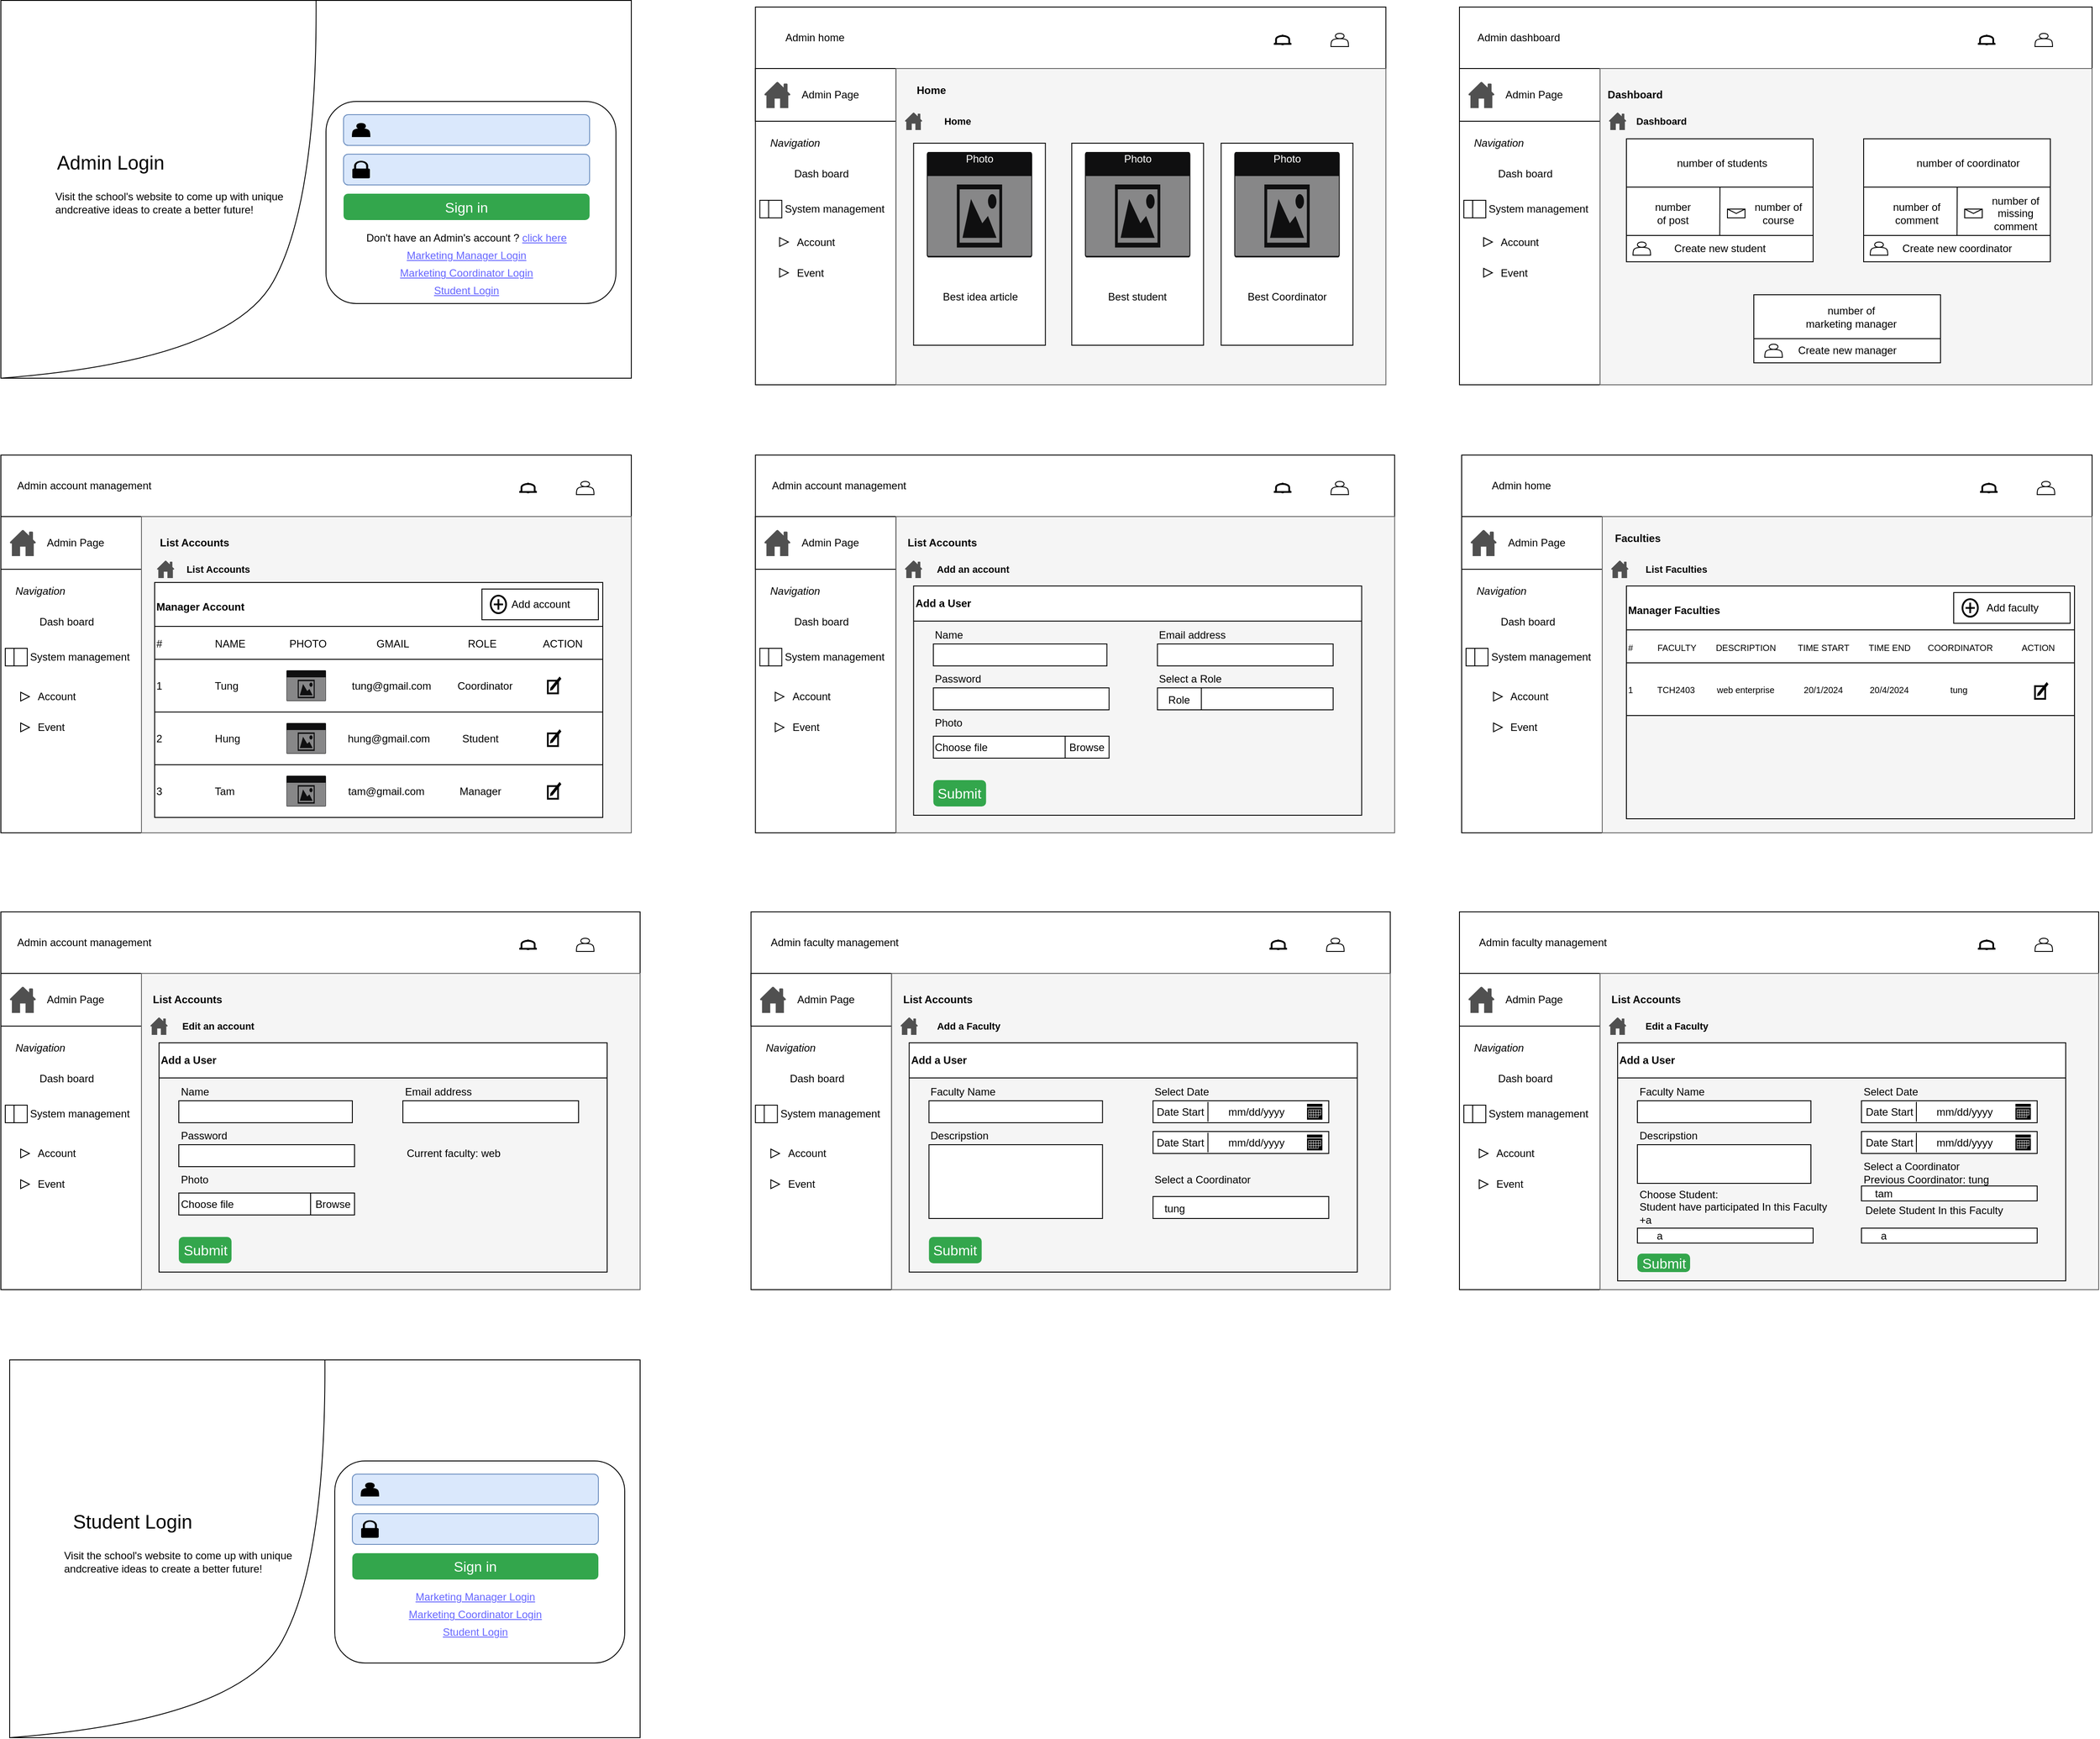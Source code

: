 <mxfile version="24.2.2" type="github">
  <diagram name="wireframe admin" id="rL5e0oN_YTX8aWdYo2cD">
    <mxGraphModel dx="2532" dy="903" grid="1" gridSize="10" guides="1" tooltips="1" connect="1" arrows="1" fold="1" page="1" pageScale="1" pageWidth="850" pageHeight="1100" math="0" shadow="0">
      <root>
        <mxCell id="0" />
        <mxCell id="1" parent="0" />
        <mxCell id="zer_g0Ymn60Sb0Y0c3ZG-1" value="" style="rounded=0;whiteSpace=wrap;html=1;" parent="1" vertex="1">
          <mxGeometry x="58.75" y="90" width="717.5" height="70" as="geometry" />
        </mxCell>
        <mxCell id="zer_g0Ymn60Sb0Y0c3ZG-2" value="" style="rounded=0;whiteSpace=wrap;html=1;" parent="1" vertex="1">
          <mxGeometry x="58.75" y="160" width="160" height="360" as="geometry" />
        </mxCell>
        <mxCell id="zer_g0Ymn60Sb0Y0c3ZG-3" value="" style="rounded=0;whiteSpace=wrap;html=1;" parent="1" vertex="1">
          <mxGeometry x="58.75" y="160" width="160" height="60" as="geometry" />
        </mxCell>
        <mxCell id="zer_g0Ymn60Sb0Y0c3ZG-4" value="" style="shape=actor;whiteSpace=wrap;html=1;" parent="1" vertex="1">
          <mxGeometry x="713.75" y="120" width="20" height="15" as="geometry" />
        </mxCell>
        <mxCell id="zer_g0Ymn60Sb0Y0c3ZG-5" value="" style="html=1;verticalLabelPosition=bottom;align=center;labelBackgroundColor=#ffffff;verticalAlign=top;strokeWidth=2;strokeColor=#000000;shadow=0;dashed=0;shape=mxgraph.ios7.icons.bell;" parent="1" vertex="1">
          <mxGeometry x="648.75" y="122.5" width="20" height="10" as="geometry" />
        </mxCell>
        <mxCell id="zer_g0Ymn60Sb0Y0c3ZG-6" value="" style="sketch=0;pointerEvents=1;shadow=0;dashed=0;html=1;strokeColor=none;fillColor=#505050;labelPosition=center;verticalLabelPosition=bottom;verticalAlign=top;outlineConnect=0;align=center;shape=mxgraph.office.concepts.home;" parent="1" vertex="1">
          <mxGeometry x="68.75" y="175" width="30" height="30" as="geometry" />
        </mxCell>
        <mxCell id="zer_g0Ymn60Sb0Y0c3ZG-7" value="Admin Page" style="text;html=1;align=center;verticalAlign=middle;whiteSpace=wrap;rounded=0;" parent="1" vertex="1">
          <mxGeometry x="98.75" y="175" width="90" height="30" as="geometry" />
        </mxCell>
        <mxCell id="zer_g0Ymn60Sb0Y0c3ZG-8" value="" style="shape=image;verticalLabelPosition=bottom;labelBackgroundColor=default;verticalAlign=top;aspect=fixed;imageAspect=0;image=https://images.rawpixel.com/image_png_social_square/czNmcy1wcml2YXRlL3Jhd3BpeGVsX2ltYWdlcy93ZWJzaXRlX2NvbnRlbnQvbHIvdjk5My00MC5wbmc.png;" parent="1" vertex="1">
          <mxGeometry x="66.25" y="270" width="20" height="20" as="geometry" />
        </mxCell>
        <mxCell id="zer_g0Ymn60Sb0Y0c3ZG-9" value="Dash board" style="text;html=1;align=center;verticalAlign=middle;whiteSpace=wrap;rounded=0;" parent="1" vertex="1">
          <mxGeometry x="88.75" y="265" width="90" height="30" as="geometry" />
        </mxCell>
        <mxCell id="zer_g0Ymn60Sb0Y0c3ZG-10" value="" style="shape=internalStorage;whiteSpace=wrap;html=1;backgroundOutline=1;dx=10;dy=20;" parent="1" vertex="1">
          <mxGeometry x="63.75" y="310" width="25" height="20" as="geometry" />
        </mxCell>
        <mxCell id="zer_g0Ymn60Sb0Y0c3ZG-11" value="System management" style="text;html=1;align=center;verticalAlign=middle;whiteSpace=wrap;rounded=0;" parent="1" vertex="1">
          <mxGeometry x="73.75" y="307.5" width="150" height="25" as="geometry" />
        </mxCell>
        <mxCell id="zer_g0Ymn60Sb0Y0c3ZG-12" value="&lt;i&gt;Navigation&lt;/i&gt;" style="text;html=1;align=center;verticalAlign=middle;whiteSpace=wrap;rounded=0;" parent="1" vertex="1">
          <mxGeometry x="73.75" y="230" width="60" height="30" as="geometry" />
        </mxCell>
        <mxCell id="zer_g0Ymn60Sb0Y0c3ZG-13" value="Admin home" style="text;html=1;align=center;verticalAlign=middle;whiteSpace=wrap;rounded=0;" parent="1" vertex="1">
          <mxGeometry x="73.75" y="110" width="105" height="30" as="geometry" />
        </mxCell>
        <mxCell id="zer_g0Ymn60Sb0Y0c3ZG-14" value="" style="rounded=0;whiteSpace=wrap;html=1;" parent="1" vertex="1">
          <mxGeometry x="860" y="90" width="720" height="70" as="geometry" />
        </mxCell>
        <mxCell id="zer_g0Ymn60Sb0Y0c3ZG-15" value="" style="rounded=0;whiteSpace=wrap;html=1;" parent="1" vertex="1">
          <mxGeometry x="860" y="160" width="160" height="360" as="geometry" />
        </mxCell>
        <mxCell id="zer_g0Ymn60Sb0Y0c3ZG-16" value="" style="rounded=0;whiteSpace=wrap;html=1;" parent="1" vertex="1">
          <mxGeometry x="860" y="160" width="160" height="60" as="geometry" />
        </mxCell>
        <mxCell id="zer_g0Ymn60Sb0Y0c3ZG-17" value="" style="shape=actor;whiteSpace=wrap;html=1;" parent="1" vertex="1">
          <mxGeometry x="1515" y="120" width="20" height="15" as="geometry" />
        </mxCell>
        <mxCell id="zer_g0Ymn60Sb0Y0c3ZG-18" value="" style="html=1;verticalLabelPosition=bottom;align=center;labelBackgroundColor=#ffffff;verticalAlign=top;strokeWidth=2;strokeColor=#000000;shadow=0;dashed=0;shape=mxgraph.ios7.icons.bell;" parent="1" vertex="1">
          <mxGeometry x="1450" y="122.5" width="20" height="10" as="geometry" />
        </mxCell>
        <mxCell id="zer_g0Ymn60Sb0Y0c3ZG-19" value="" style="sketch=0;pointerEvents=1;shadow=0;dashed=0;html=1;strokeColor=none;fillColor=#505050;labelPosition=center;verticalLabelPosition=bottom;verticalAlign=top;outlineConnect=0;align=center;shape=mxgraph.office.concepts.home;" parent="1" vertex="1">
          <mxGeometry x="870" y="175" width="30" height="30" as="geometry" />
        </mxCell>
        <mxCell id="zer_g0Ymn60Sb0Y0c3ZG-20" value="Admin Page" style="text;html=1;align=center;verticalAlign=middle;whiteSpace=wrap;rounded=0;" parent="1" vertex="1">
          <mxGeometry x="900" y="175" width="90" height="30" as="geometry" />
        </mxCell>
        <mxCell id="zer_g0Ymn60Sb0Y0c3ZG-21" value="" style="shape=image;verticalLabelPosition=bottom;labelBackgroundColor=default;verticalAlign=top;aspect=fixed;imageAspect=0;image=https://images.rawpixel.com/image_png_social_square/czNmcy1wcml2YXRlL3Jhd3BpeGVsX2ltYWdlcy93ZWJzaXRlX2NvbnRlbnQvbHIvdjk5My00MC5wbmc.png;" parent="1" vertex="1">
          <mxGeometry x="867.5" y="270" width="20" height="20" as="geometry" />
        </mxCell>
        <mxCell id="zer_g0Ymn60Sb0Y0c3ZG-22" value="Dash board" style="text;html=1;align=center;verticalAlign=middle;whiteSpace=wrap;rounded=0;" parent="1" vertex="1">
          <mxGeometry x="890" y="265" width="90" height="30" as="geometry" />
        </mxCell>
        <mxCell id="zer_g0Ymn60Sb0Y0c3ZG-23" value="" style="shape=internalStorage;whiteSpace=wrap;html=1;backgroundOutline=1;dx=10;dy=20;" parent="1" vertex="1">
          <mxGeometry x="865" y="310" width="25" height="20" as="geometry" />
        </mxCell>
        <mxCell id="zer_g0Ymn60Sb0Y0c3ZG-24" value="System management" style="text;html=1;align=center;verticalAlign=middle;whiteSpace=wrap;rounded=0;" parent="1" vertex="1">
          <mxGeometry x="875" y="307.5" width="150" height="25" as="geometry" />
        </mxCell>
        <mxCell id="zer_g0Ymn60Sb0Y0c3ZG-25" value="&lt;i&gt;Navigation&lt;/i&gt;" style="text;html=1;align=center;verticalAlign=middle;whiteSpace=wrap;rounded=0;" parent="1" vertex="1">
          <mxGeometry x="875" y="230" width="60" height="30" as="geometry" />
        </mxCell>
        <mxCell id="zer_g0Ymn60Sb0Y0c3ZG-26" value="Admin dashboard" style="text;html=1;align=center;verticalAlign=middle;whiteSpace=wrap;rounded=0;" parent="1" vertex="1">
          <mxGeometry x="875" y="110" width="105" height="30" as="geometry" />
        </mxCell>
        <mxCell id="zer_g0Ymn60Sb0Y0c3ZG-27" value="" style="rounded=0;whiteSpace=wrap;html=1;" parent="1" vertex="1">
          <mxGeometry x="-800" y="600" width="717.5" height="70" as="geometry" />
        </mxCell>
        <mxCell id="zer_g0Ymn60Sb0Y0c3ZG-28" value="" style="rounded=0;whiteSpace=wrap;html=1;" parent="1" vertex="1">
          <mxGeometry x="-800" y="670" width="160" height="360" as="geometry" />
        </mxCell>
        <mxCell id="zer_g0Ymn60Sb0Y0c3ZG-29" value="" style="rounded=0;whiteSpace=wrap;html=1;" parent="1" vertex="1">
          <mxGeometry x="-800" y="670" width="160" height="60" as="geometry" />
        </mxCell>
        <mxCell id="zer_g0Ymn60Sb0Y0c3ZG-30" value="" style="shape=actor;whiteSpace=wrap;html=1;" parent="1" vertex="1">
          <mxGeometry x="-145" y="630" width="20" height="15" as="geometry" />
        </mxCell>
        <mxCell id="zer_g0Ymn60Sb0Y0c3ZG-31" value="" style="html=1;verticalLabelPosition=bottom;align=center;labelBackgroundColor=#ffffff;verticalAlign=top;strokeWidth=2;strokeColor=#000000;shadow=0;dashed=0;shape=mxgraph.ios7.icons.bell;" parent="1" vertex="1">
          <mxGeometry x="-210" y="632.5" width="20" height="10" as="geometry" />
        </mxCell>
        <mxCell id="zer_g0Ymn60Sb0Y0c3ZG-32" value="" style="sketch=0;pointerEvents=1;shadow=0;dashed=0;html=1;strokeColor=none;fillColor=#505050;labelPosition=center;verticalLabelPosition=bottom;verticalAlign=top;outlineConnect=0;align=center;shape=mxgraph.office.concepts.home;" parent="1" vertex="1">
          <mxGeometry x="-790" y="685" width="30" height="30" as="geometry" />
        </mxCell>
        <mxCell id="zer_g0Ymn60Sb0Y0c3ZG-33" value="Admin Page" style="text;html=1;align=center;verticalAlign=middle;whiteSpace=wrap;rounded=0;" parent="1" vertex="1">
          <mxGeometry x="-760" y="685" width="90" height="30" as="geometry" />
        </mxCell>
        <mxCell id="zer_g0Ymn60Sb0Y0c3ZG-34" value="" style="shape=image;verticalLabelPosition=bottom;labelBackgroundColor=default;verticalAlign=top;aspect=fixed;imageAspect=0;image=https://images.rawpixel.com/image_png_social_square/czNmcy1wcml2YXRlL3Jhd3BpeGVsX2ltYWdlcy93ZWJzaXRlX2NvbnRlbnQvbHIvdjk5My00MC5wbmc.png;" parent="1" vertex="1">
          <mxGeometry x="-792.5" y="780" width="20" height="20" as="geometry" />
        </mxCell>
        <mxCell id="zer_g0Ymn60Sb0Y0c3ZG-35" value="Dash board" style="text;html=1;align=center;verticalAlign=middle;whiteSpace=wrap;rounded=0;" parent="1" vertex="1">
          <mxGeometry x="-770" y="775" width="90" height="30" as="geometry" />
        </mxCell>
        <mxCell id="zer_g0Ymn60Sb0Y0c3ZG-36" value="" style="shape=internalStorage;whiteSpace=wrap;html=1;backgroundOutline=1;dx=10;dy=20;" parent="1" vertex="1">
          <mxGeometry x="-795" y="820" width="25" height="20" as="geometry" />
        </mxCell>
        <mxCell id="zer_g0Ymn60Sb0Y0c3ZG-37" value="System management" style="text;html=1;align=center;verticalAlign=middle;whiteSpace=wrap;rounded=0;" parent="1" vertex="1">
          <mxGeometry x="-785" y="817.5" width="150" height="25" as="geometry" />
        </mxCell>
        <mxCell id="zer_g0Ymn60Sb0Y0c3ZG-38" value="&lt;i&gt;Navigation&lt;/i&gt;" style="text;html=1;align=center;verticalAlign=middle;whiteSpace=wrap;rounded=0;" parent="1" vertex="1">
          <mxGeometry x="-785" y="740" width="60" height="30" as="geometry" />
        </mxCell>
        <mxCell id="zer_g0Ymn60Sb0Y0c3ZG-39" value="Admin account management" style="text;html=1;align=center;verticalAlign=middle;whiteSpace=wrap;rounded=0;" parent="1" vertex="1">
          <mxGeometry x="-785" y="620" width="160" height="30" as="geometry" />
        </mxCell>
        <mxCell id="zer_g0Ymn60Sb0Y0c3ZG-40" value="" style="triangle;whiteSpace=wrap;html=1;" parent="1" vertex="1">
          <mxGeometry x="-777.5" y="870" width="10" height="10" as="geometry" />
        </mxCell>
        <mxCell id="zer_g0Ymn60Sb0Y0c3ZG-41" value="Account" style="text;html=1;align=left;verticalAlign=middle;whiteSpace=wrap;rounded=0;" parent="1" vertex="1">
          <mxGeometry x="-760" y="860" width="60" height="30" as="geometry" />
        </mxCell>
        <mxCell id="zer_g0Ymn60Sb0Y0c3ZG-42" value="" style="triangle;whiteSpace=wrap;html=1;" parent="1" vertex="1">
          <mxGeometry x="-777.5" y="905" width="10" height="10" as="geometry" />
        </mxCell>
        <mxCell id="zer_g0Ymn60Sb0Y0c3ZG-43" value="Event" style="text;html=1;align=left;verticalAlign=middle;whiteSpace=wrap;rounded=0;" parent="1" vertex="1">
          <mxGeometry x="-760" y="895" width="60" height="30" as="geometry" />
        </mxCell>
        <mxCell id="zer_g0Ymn60Sb0Y0c3ZG-44" value="" style="rounded=0;whiteSpace=wrap;html=1;" parent="1" vertex="1">
          <mxGeometry x="58.75" y="600" width="727.5" height="70" as="geometry" />
        </mxCell>
        <mxCell id="zer_g0Ymn60Sb0Y0c3ZG-45" value="" style="rounded=0;whiteSpace=wrap;html=1;" parent="1" vertex="1">
          <mxGeometry x="58.75" y="670" width="160" height="360" as="geometry" />
        </mxCell>
        <mxCell id="zer_g0Ymn60Sb0Y0c3ZG-46" value="" style="rounded=0;whiteSpace=wrap;html=1;" parent="1" vertex="1">
          <mxGeometry x="58.75" y="670" width="160" height="60" as="geometry" />
        </mxCell>
        <mxCell id="zer_g0Ymn60Sb0Y0c3ZG-47" value="" style="shape=actor;whiteSpace=wrap;html=1;" parent="1" vertex="1">
          <mxGeometry x="713.75" y="630" width="20" height="15" as="geometry" />
        </mxCell>
        <mxCell id="zer_g0Ymn60Sb0Y0c3ZG-48" value="" style="html=1;verticalLabelPosition=bottom;align=center;labelBackgroundColor=#ffffff;verticalAlign=top;strokeWidth=2;strokeColor=#000000;shadow=0;dashed=0;shape=mxgraph.ios7.icons.bell;" parent="1" vertex="1">
          <mxGeometry x="648.75" y="632.5" width="20" height="10" as="geometry" />
        </mxCell>
        <mxCell id="zer_g0Ymn60Sb0Y0c3ZG-49" value="" style="sketch=0;pointerEvents=1;shadow=0;dashed=0;html=1;strokeColor=none;fillColor=#505050;labelPosition=center;verticalLabelPosition=bottom;verticalAlign=top;outlineConnect=0;align=center;shape=mxgraph.office.concepts.home;" parent="1" vertex="1">
          <mxGeometry x="68.75" y="685" width="30" height="30" as="geometry" />
        </mxCell>
        <mxCell id="zer_g0Ymn60Sb0Y0c3ZG-50" value="Admin Page" style="text;html=1;align=center;verticalAlign=middle;whiteSpace=wrap;rounded=0;" parent="1" vertex="1">
          <mxGeometry x="98.75" y="685" width="90" height="30" as="geometry" />
        </mxCell>
        <mxCell id="zer_g0Ymn60Sb0Y0c3ZG-51" value="" style="shape=image;verticalLabelPosition=bottom;labelBackgroundColor=default;verticalAlign=top;aspect=fixed;imageAspect=0;image=https://images.rawpixel.com/image_png_social_square/czNmcy1wcml2YXRlL3Jhd3BpeGVsX2ltYWdlcy93ZWJzaXRlX2NvbnRlbnQvbHIvdjk5My00MC5wbmc.png;" parent="1" vertex="1">
          <mxGeometry x="66.25" y="780" width="20" height="20" as="geometry" />
        </mxCell>
        <mxCell id="zer_g0Ymn60Sb0Y0c3ZG-52" value="Dash board" style="text;html=1;align=center;verticalAlign=middle;whiteSpace=wrap;rounded=0;" parent="1" vertex="1">
          <mxGeometry x="88.75" y="775" width="90" height="30" as="geometry" />
        </mxCell>
        <mxCell id="zer_g0Ymn60Sb0Y0c3ZG-53" value="" style="shape=internalStorage;whiteSpace=wrap;html=1;backgroundOutline=1;dx=10;dy=20;" parent="1" vertex="1">
          <mxGeometry x="63.75" y="820" width="25" height="20" as="geometry" />
        </mxCell>
        <mxCell id="zer_g0Ymn60Sb0Y0c3ZG-54" value="System management" style="text;html=1;align=center;verticalAlign=middle;whiteSpace=wrap;rounded=0;" parent="1" vertex="1">
          <mxGeometry x="73.75" y="817.5" width="150" height="25" as="geometry" />
        </mxCell>
        <mxCell id="zer_g0Ymn60Sb0Y0c3ZG-55" value="&lt;i&gt;Navigation&lt;/i&gt;" style="text;html=1;align=center;verticalAlign=middle;whiteSpace=wrap;rounded=0;" parent="1" vertex="1">
          <mxGeometry x="73.75" y="740" width="60" height="30" as="geometry" />
        </mxCell>
        <mxCell id="zer_g0Ymn60Sb0Y0c3ZG-56" value="Admin account management" style="text;html=1;align=center;verticalAlign=middle;whiteSpace=wrap;rounded=0;" parent="1" vertex="1">
          <mxGeometry x="73.75" y="620" width="160" height="30" as="geometry" />
        </mxCell>
        <mxCell id="zer_g0Ymn60Sb0Y0c3ZG-57" value="" style="triangle;whiteSpace=wrap;html=1;" parent="1" vertex="1">
          <mxGeometry x="81.25" y="870" width="10" height="10" as="geometry" />
        </mxCell>
        <mxCell id="zer_g0Ymn60Sb0Y0c3ZG-58" value="Account" style="text;html=1;align=left;verticalAlign=middle;whiteSpace=wrap;rounded=0;" parent="1" vertex="1">
          <mxGeometry x="98.75" y="860" width="60" height="30" as="geometry" />
        </mxCell>
        <mxCell id="zer_g0Ymn60Sb0Y0c3ZG-59" value="" style="triangle;whiteSpace=wrap;html=1;" parent="1" vertex="1">
          <mxGeometry x="81.25" y="905" width="10" height="10" as="geometry" />
        </mxCell>
        <mxCell id="zer_g0Ymn60Sb0Y0c3ZG-60" value="Event" style="text;html=1;align=left;verticalAlign=middle;whiteSpace=wrap;rounded=0;" parent="1" vertex="1">
          <mxGeometry x="98.75" y="895" width="60" height="30" as="geometry" />
        </mxCell>
        <mxCell id="zer_g0Ymn60Sb0Y0c3ZG-61" value="" style="rounded=0;whiteSpace=wrap;html=1;fillColor=#f5f5f5;strokeColor=#666666;fontColor=#333333;" parent="1" vertex="1">
          <mxGeometry x="218.75" y="160" width="557.5" height="360" as="geometry" />
        </mxCell>
        <mxCell id="zer_g0Ymn60Sb0Y0c3ZG-62" value="" style="sketch=0;pointerEvents=1;shadow=0;dashed=0;html=1;strokeColor=none;fillColor=#505050;labelPosition=center;verticalLabelPosition=bottom;verticalAlign=top;outlineConnect=0;align=center;shape=mxgraph.office.concepts.home;" parent="1" vertex="1">
          <mxGeometry x="228.75" y="210" width="20" height="20" as="geometry" />
        </mxCell>
        <mxCell id="zer_g0Ymn60Sb0Y0c3ZG-63" value="&lt;b style=&quot;font-size: 11px;&quot;&gt;Home&lt;/b&gt;" style="text;html=1;align=center;verticalAlign=middle;whiteSpace=wrap;rounded=0;" parent="1" vertex="1">
          <mxGeometry x="258.75" y="205" width="60" height="30" as="geometry" />
        </mxCell>
        <mxCell id="zer_g0Ymn60Sb0Y0c3ZG-64" value="" style="rounded=0;whiteSpace=wrap;html=1;" parent="1" vertex="1">
          <mxGeometry x="238.75" y="245" width="150" height="230" as="geometry" />
        </mxCell>
        <mxCell id="zer_g0Ymn60Sb0Y0c3ZG-65" value="Photo" style="html=1;whiteSpace=wrap;strokeColor=none;fillColor=#0f0f10;labelPosition=center;verticalLabelPosition=middle;verticalAlign=top;align=center;fontSize=12;outlineConnect=0;spacingTop=-6;fontColor=#FFFFFF;sketch=0;shape=mxgraph.sitemap.photo;" parent="1" vertex="1">
          <mxGeometry x="253.75" y="255" width="120" height="120" as="geometry" />
        </mxCell>
        <mxCell id="zer_g0Ymn60Sb0Y0c3ZG-66" value="Best idea article&amp;nbsp;" style="text;html=1;align=center;verticalAlign=middle;whiteSpace=wrap;rounded=0;" parent="1" vertex="1">
          <mxGeometry x="258.75" y="405" width="115" height="30" as="geometry" />
        </mxCell>
        <mxCell id="zer_g0Ymn60Sb0Y0c3ZG-67" value="" style="rounded=0;whiteSpace=wrap;html=1;" parent="1" vertex="1">
          <mxGeometry x="418.75" y="245" width="150" height="230" as="geometry" />
        </mxCell>
        <mxCell id="zer_g0Ymn60Sb0Y0c3ZG-68" value="Photo" style="html=1;whiteSpace=wrap;strokeColor=none;fillColor=#0f0f10;labelPosition=center;verticalLabelPosition=middle;verticalAlign=top;align=center;fontSize=12;outlineConnect=0;spacingTop=-6;fontColor=#FFFFFF;sketch=0;shape=mxgraph.sitemap.photo;" parent="1" vertex="1">
          <mxGeometry x="433.75" y="255" width="120" height="120" as="geometry" />
        </mxCell>
        <mxCell id="zer_g0Ymn60Sb0Y0c3ZG-69" value="Best student" style="text;html=1;align=center;verticalAlign=middle;whiteSpace=wrap;rounded=0;" parent="1" vertex="1">
          <mxGeometry x="446.25" y="405" width="95" height="30" as="geometry" />
        </mxCell>
        <mxCell id="zer_g0Ymn60Sb0Y0c3ZG-70" value="" style="rounded=0;whiteSpace=wrap;html=1;" parent="1" vertex="1">
          <mxGeometry x="588.75" y="245" width="150" height="230" as="geometry" />
        </mxCell>
        <mxCell id="zer_g0Ymn60Sb0Y0c3ZG-71" value="Photo" style="html=1;whiteSpace=wrap;strokeColor=none;fillColor=#0f0f10;labelPosition=center;verticalLabelPosition=middle;verticalAlign=top;align=center;fontSize=12;outlineConnect=0;spacingTop=-6;fontColor=#FFFFFF;sketch=0;shape=mxgraph.sitemap.photo;" parent="1" vertex="1">
          <mxGeometry x="603.75" y="255" width="120" height="120" as="geometry" />
        </mxCell>
        <mxCell id="zer_g0Ymn60Sb0Y0c3ZG-72" value="Best Coordinator" style="text;html=1;align=center;verticalAlign=middle;whiteSpace=wrap;rounded=0;" parent="1" vertex="1">
          <mxGeometry x="613.75" y="405" width="100" height="30" as="geometry" />
        </mxCell>
        <mxCell id="zer_g0Ymn60Sb0Y0c3ZG-73" value="&lt;b&gt;Home&lt;/b&gt;" style="text;html=1;align=center;verticalAlign=middle;whiteSpace=wrap;rounded=0;" parent="1" vertex="1">
          <mxGeometry x="228.75" y="170" width="60" height="30" as="geometry" />
        </mxCell>
        <mxCell id="zer_g0Ymn60Sb0Y0c3ZG-74" value="" style="rounded=0;whiteSpace=wrap;html=1;fillColor=#f5f5f5;strokeColor=#666666;fontColor=#333333;" parent="1" vertex="1">
          <mxGeometry x="-640" y="670" width="557.5" height="360" as="geometry" />
        </mxCell>
        <mxCell id="zer_g0Ymn60Sb0Y0c3ZG-75" value="&lt;b style=&quot;font-size: 11px;&quot;&gt;List Accounts&lt;/b&gt;" style="text;html=1;align=center;verticalAlign=middle;whiteSpace=wrap;rounded=0;" parent="1" vertex="1">
          <mxGeometry x="-600" y="715" width="95" height="30" as="geometry" />
        </mxCell>
        <mxCell id="zer_g0Ymn60Sb0Y0c3ZG-76" value="Manager Account" style="swimlane;whiteSpace=wrap;html=1;align=left;startSize=55;" parent="1" vertex="1">
          <mxGeometry x="-625" y="745" width="510" height="265" as="geometry">
            <mxRectangle x="510" y="1190" width="130" height="70" as="alternateBounds" />
          </mxGeometry>
        </mxCell>
        <mxCell id="zer_g0Ymn60Sb0Y0c3ZG-77" value="Add account" style="rounded=0;whiteSpace=wrap;html=1;align=center;" parent="zer_g0Ymn60Sb0Y0c3ZG-76" vertex="1">
          <mxGeometry x="372.5" y="7.5" width="132.5" height="35" as="geometry" />
        </mxCell>
        <mxCell id="zer_g0Ymn60Sb0Y0c3ZG-78" value="" style="html=1;verticalLabelPosition=bottom;align=center;labelBackgroundColor=#ffffff;verticalAlign=top;strokeWidth=2;strokeColor=#000000;shadow=0;dashed=0;shape=mxgraph.ios7.icons.add;" parent="zer_g0Ymn60Sb0Y0c3ZG-76" vertex="1">
          <mxGeometry x="382.5" y="15" width="17.5" height="20" as="geometry" />
        </mxCell>
        <mxCell id="zer_g0Ymn60Sb0Y0c3ZG-79" value="#&amp;nbsp; &amp;nbsp; &amp;nbsp; &amp;nbsp; &amp;nbsp; &amp;nbsp; &amp;nbsp; &amp;nbsp; &amp;nbsp; NAME&amp;nbsp; &amp;nbsp; &amp;nbsp; &amp;nbsp; &amp;nbsp; &amp;nbsp; &amp;nbsp; &amp;nbsp;PHOTO&amp;nbsp; &amp;nbsp; &amp;nbsp; &amp;nbsp; &amp;nbsp; &amp;nbsp; &amp;nbsp; &amp;nbsp; &amp;nbsp;GMAIL&amp;nbsp; &amp;nbsp; &amp;nbsp; &amp;nbsp; &amp;nbsp; &amp;nbsp; &amp;nbsp; &amp;nbsp; &amp;nbsp; &amp;nbsp; ROLE&amp;nbsp; &amp;nbsp; &amp;nbsp; &amp;nbsp; &amp;nbsp; &amp;nbsp; &amp;nbsp; &amp;nbsp; ACTION" style="rounded=0;whiteSpace=wrap;html=1;align=left;" parent="zer_g0Ymn60Sb0Y0c3ZG-76" vertex="1">
          <mxGeometry y="50" width="510" height="40" as="geometry" />
        </mxCell>
        <mxCell id="zer_g0Ymn60Sb0Y0c3ZG-80" value="1&amp;nbsp; &amp;nbsp; &amp;nbsp; &amp;nbsp; &amp;nbsp; &amp;nbsp; &amp;nbsp; &amp;nbsp; &amp;nbsp; Tung&amp;nbsp; &amp;nbsp; &amp;nbsp; &amp;nbsp; &amp;nbsp; &amp;nbsp; &amp;nbsp; &amp;nbsp; &amp;nbsp;PHOTO&amp;nbsp; &amp;nbsp; &amp;nbsp; &amp;nbsp; &amp;nbsp;tung@gmail.com&amp;nbsp; &amp;nbsp; &amp;nbsp; &amp;nbsp; &amp;nbsp;Coordinator" style="rounded=0;whiteSpace=wrap;html=1;align=left;" parent="1" vertex="1">
          <mxGeometry x="-625" y="832.5" width="510" height="60" as="geometry" />
        </mxCell>
        <mxCell id="zer_g0Ymn60Sb0Y0c3ZG-81" value="" style="html=1;whiteSpace=wrap;strokeColor=none;fillColor=#0f0f10;labelPosition=center;verticalLabelPosition=middle;verticalAlign=top;align=center;fontSize=12;outlineConnect=0;spacingTop=-6;fontColor=#FFFFFF;sketch=0;shape=mxgraph.sitemap.photo;" parent="1" vertex="1">
          <mxGeometry x="-475" y="845" width="45" height="35" as="geometry" />
        </mxCell>
        <mxCell id="zer_g0Ymn60Sb0Y0c3ZG-82" value="" style="shape=image;verticalLabelPosition=bottom;labelBackgroundColor=default;verticalAlign=top;aspect=fixed;imageAspect=0;image=https://static.vecteezy.com/system/resources/thumbnails/003/241/364/small/trash-bin-icon-line-vector.jpg;" parent="1" vertex="1">
          <mxGeometry x="-172.5" y="840" width="45" height="45" as="geometry" />
        </mxCell>
        <mxCell id="zer_g0Ymn60Sb0Y0c3ZG-83" value="" style="html=1;verticalLabelPosition=bottom;align=center;labelBackgroundColor=#ffffff;verticalAlign=top;strokeWidth=2;strokeColor=#000000;shadow=0;dashed=0;shape=mxgraph.ios7.icons.compose;" parent="1" vertex="1">
          <mxGeometry x="-177.5" y="853.75" width="14.1" height="17.5" as="geometry" />
        </mxCell>
        <mxCell id="zer_g0Ymn60Sb0Y0c3ZG-84" value="2&amp;nbsp; &amp;nbsp; &amp;nbsp; &amp;nbsp; &amp;nbsp; &amp;nbsp; &amp;nbsp; &amp;nbsp; &amp;nbsp; Hung&amp;nbsp; &amp;nbsp; &amp;nbsp; &amp;nbsp; &amp;nbsp; &amp;nbsp; &amp;nbsp; &amp;nbsp; PHO&lt;span style=&quot;color: rgba(0, 0, 0, 0); font-family: monospace; font-size: 0px; text-wrap: nowrap;&quot;&gt;%3CmxGraphModel%3E%3Croot%3E%3CmxCell%20id%3D%220%22%2F%3E%3CmxCell%20id%3D%221%22%20parent%3D%220%22%2F%3E%3CmxCell%20id%3D%222%22%20value%3D%22%22%20style%3D%22html%3D1%3BwhiteSpace%3Dwrap%3BstrokeColor%3Dnone%3BfillColor%3D%230f0f10%3BlabelPosition%3Dcenter%3BverticalLabelPosition%3Dmiddle%3BverticalAlign%3Dtop%3Balign%3Dcenter%3BfontSize%3D12%3BoutlineConnect%3D0%3BspacingTop%3D-6%3BfontColor%3D%23FFFFFF%3Bsketch%3D0%3Bshape%3Dmxgraph.sitemap.photo%3B%22%20vertex%3D%221%22%20parent%3D%221%22%3E%3CmxGeometry%20x%3D%22652.5%22%20y%3D%222182.5%22%20width%3D%2245%22%20height%3D%2235%22%20as%3D%22geometry%22%2F%3E%3C%2FmxCell%3E%3C%2Froot%3E%3C%2FmxGraphModel%3E&lt;/span&gt;TO&amp;nbsp; &amp;nbsp; &amp;nbsp; &amp;nbsp; hung@gmail.com&amp;nbsp; &amp;nbsp; &amp;nbsp; &amp;nbsp; &amp;nbsp; &amp;nbsp;Student" style="rounded=0;whiteSpace=wrap;html=1;align=left;" parent="1" vertex="1">
          <mxGeometry x="-625" y="892.5" width="510" height="60" as="geometry" />
        </mxCell>
        <mxCell id="zer_g0Ymn60Sb0Y0c3ZG-85" value="" style="html=1;whiteSpace=wrap;strokeColor=none;fillColor=#0f0f10;labelPosition=center;verticalLabelPosition=middle;verticalAlign=top;align=center;fontSize=12;outlineConnect=0;spacingTop=-6;fontColor=#FFFFFF;sketch=0;shape=mxgraph.sitemap.photo;" parent="1" vertex="1">
          <mxGeometry x="-475" y="905" width="45" height="35" as="geometry" />
        </mxCell>
        <mxCell id="zer_g0Ymn60Sb0Y0c3ZG-86" value="" style="shape=image;verticalLabelPosition=bottom;labelBackgroundColor=default;verticalAlign=top;aspect=fixed;imageAspect=0;image=https://static.vecteezy.com/system/resources/thumbnails/003/241/364/small/trash-bin-icon-line-vector.jpg;" parent="1" vertex="1">
          <mxGeometry x="-172.5" y="900" width="45" height="45" as="geometry" />
        </mxCell>
        <mxCell id="zer_g0Ymn60Sb0Y0c3ZG-87" value="" style="html=1;verticalLabelPosition=bottom;align=center;labelBackgroundColor=#ffffff;verticalAlign=top;strokeWidth=2;strokeColor=#000000;shadow=0;dashed=0;shape=mxgraph.ios7.icons.compose;" parent="1" vertex="1">
          <mxGeometry x="-177.5" y="913.75" width="14.1" height="17.5" as="geometry" />
        </mxCell>
        <mxCell id="zer_g0Ymn60Sb0Y0c3ZG-88" value="3&amp;nbsp; &amp;nbsp; &amp;nbsp; &amp;nbsp; &amp;nbsp; &amp;nbsp; &amp;nbsp; &amp;nbsp; &amp;nbsp; Tam&amp;nbsp; &amp;nbsp; &amp;nbsp; &amp;nbsp; &amp;nbsp; &amp;nbsp; &amp;nbsp; &amp;nbsp; &amp;nbsp; PHO&lt;span style=&quot;color: rgba(0, 0, 0, 0); font-family: monospace; font-size: 0px; text-wrap: nowrap;&quot;&gt;%3CmxGraphModel%3E%3Croot%3E%3CmxCell%20id%3D%220%22%2F%3E%3CmxCell%20id%3D%221%22%20parent%3D%220%22%2F%3E%3CmxCell%20id%3D%222%22%20value%3D%22%22%20style%3D%22html%3D1%3BwhiteSpace%3Dwrap%3BstrokeColor%3Dnone%3BfillColor%3D%230f0f10%3BlabelPosition%3Dcenter%3BverticalLabelPosition%3Dmiddle%3BverticalAlign%3Dtop%3Balign%3Dcenter%3BfontSize%3D12%3BoutlineConnect%3D0%3BspacingTop%3D-6%3BfontColor%3D%23FFFFFF%3Bsketch%3D0%3Bshape%3Dmxgraph.sitemap.photo%3B%22%20vertex%3D%221%22%20parent%3D%221%22%3E%3CmxGeometry%20x%3D%22652.5%22%20y%3D%222182.5%22%20width%3D%2245%22%20height%3D%2235%22%20as%3D%22geometry%22%2F%3E%3C%2FmxCell%3E%3C%2Froot%3E%3C%2FmxGraphModel%3E&lt;/span&gt;TO&amp;nbsp; &amp;nbsp; &amp;nbsp; &amp;nbsp; tam@gmail.com&amp;nbsp; &amp;nbsp; &amp;nbsp; &amp;nbsp; &amp;nbsp; &amp;nbsp; Manager" style="rounded=0;whiteSpace=wrap;html=1;align=left;" parent="1" vertex="1">
          <mxGeometry x="-625" y="952.5" width="510" height="60" as="geometry" />
        </mxCell>
        <mxCell id="zer_g0Ymn60Sb0Y0c3ZG-89" value="" style="html=1;whiteSpace=wrap;strokeColor=none;fillColor=#0f0f10;labelPosition=center;verticalLabelPosition=middle;verticalAlign=top;align=center;fontSize=12;outlineConnect=0;spacingTop=-6;fontColor=#FFFFFF;sketch=0;shape=mxgraph.sitemap.photo;" parent="1" vertex="1">
          <mxGeometry x="-475" y="965" width="45" height="35" as="geometry" />
        </mxCell>
        <mxCell id="zer_g0Ymn60Sb0Y0c3ZG-90" value="" style="shape=image;verticalLabelPosition=bottom;labelBackgroundColor=default;verticalAlign=top;aspect=fixed;imageAspect=0;image=https://static.vecteezy.com/system/resources/thumbnails/003/241/364/small/trash-bin-icon-line-vector.jpg;" parent="1" vertex="1">
          <mxGeometry x="-172.5" y="960" width="45" height="45" as="geometry" />
        </mxCell>
        <mxCell id="zer_g0Ymn60Sb0Y0c3ZG-91" value="" style="html=1;verticalLabelPosition=bottom;align=center;labelBackgroundColor=#ffffff;verticalAlign=top;strokeWidth=2;strokeColor=#000000;shadow=0;dashed=0;shape=mxgraph.ios7.icons.compose;" parent="1" vertex="1">
          <mxGeometry x="-177.5" y="973.75" width="14.1" height="17.5" as="geometry" />
        </mxCell>
        <mxCell id="zer_g0Ymn60Sb0Y0c3ZG-92" value="" style="sketch=0;pointerEvents=1;shadow=0;dashed=0;html=1;strokeColor=none;fillColor=#505050;labelPosition=center;verticalLabelPosition=bottom;verticalAlign=top;outlineConnect=0;align=center;shape=mxgraph.office.concepts.home;" parent="1" vertex="1">
          <mxGeometry x="-622.5" y="720" width="20" height="20" as="geometry" />
        </mxCell>
        <mxCell id="zer_g0Ymn60Sb0Y0c3ZG-93" value="&lt;b&gt;List Accounts&lt;/b&gt;" style="text;html=1;align=center;verticalAlign=middle;whiteSpace=wrap;rounded=0;" parent="1" vertex="1">
          <mxGeometry x="-622.5" y="685" width="85" height="30" as="geometry" />
        </mxCell>
        <mxCell id="zer_g0Ymn60Sb0Y0c3ZG-94" value="" style="rounded=0;whiteSpace=wrap;html=1;fillColor=#f5f5f5;strokeColor=#666666;fontColor=#333333;" parent="1" vertex="1">
          <mxGeometry x="1020" y="160" width="560" height="360" as="geometry" />
        </mxCell>
        <mxCell id="zer_g0Ymn60Sb0Y0c3ZG-95" value="" style="sketch=0;pointerEvents=1;shadow=0;dashed=0;html=1;strokeColor=none;fillColor=#505050;labelPosition=center;verticalLabelPosition=bottom;verticalAlign=top;outlineConnect=0;align=center;shape=mxgraph.office.concepts.home;" parent="1" vertex="1">
          <mxGeometry x="1030" y="210" width="20" height="20" as="geometry" />
        </mxCell>
        <mxCell id="zer_g0Ymn60Sb0Y0c3ZG-96" value="&lt;b&gt;Dashboard&lt;/b&gt;" style="text;html=1;align=center;verticalAlign=middle;whiteSpace=wrap;rounded=0;" parent="1" vertex="1">
          <mxGeometry x="1030" y="175" width="60" height="30" as="geometry" />
        </mxCell>
        <mxCell id="zer_g0Ymn60Sb0Y0c3ZG-97" value="&lt;b style=&quot;font-size: 11px;&quot;&gt;Dashboard&lt;/b&gt;" style="text;html=1;align=center;verticalAlign=middle;whiteSpace=wrap;rounded=0;" parent="1" vertex="1">
          <mxGeometry x="1060" y="205" width="60" height="30" as="geometry" />
        </mxCell>
        <mxCell id="zer_g0Ymn60Sb0Y0c3ZG-98" value="" style="rounded=0;whiteSpace=wrap;html=1;" parent="1" vertex="1">
          <mxGeometry x="1050" y="240" width="212.5" height="110" as="geometry" />
        </mxCell>
        <mxCell id="zer_g0Ymn60Sb0Y0c3ZG-99" value="" style="endArrow=none;html=1;rounded=0;exitX=0;exitY=0.5;exitDx=0;exitDy=0;entryX=1;entryY=0.5;entryDx=0;entryDy=0;" parent="1" source="zer_g0Ymn60Sb0Y0c3ZG-98" target="zer_g0Ymn60Sb0Y0c3ZG-98" edge="1">
          <mxGeometry width="50" height="50" relative="1" as="geometry">
            <mxPoint x="1152.5" y="345" as="sourcePoint" />
            <mxPoint x="1132.5" y="305" as="targetPoint" />
          </mxGeometry>
        </mxCell>
        <mxCell id="zer_g0Ymn60Sb0Y0c3ZG-100" value="" style="endArrow=none;html=1;rounded=0;exitX=0.5;exitY=1;exitDx=0;exitDy=0;" parent="1" source="zer_g0Ymn60Sb0Y0c3ZG-98" edge="1">
          <mxGeometry width="50" height="50" relative="1" as="geometry">
            <mxPoint x="1152.5" y="345" as="sourcePoint" />
            <mxPoint x="1156.5" y="295" as="targetPoint" />
          </mxGeometry>
        </mxCell>
        <mxCell id="zer_g0Ymn60Sb0Y0c3ZG-101" value="" style="shape=image;html=1;verticalAlign=top;verticalLabelPosition=bottom;labelBackgroundColor=#ffffff;imageAspect=0;aspect=fixed;image=https://cdn0.iconfinder.com/data/icons/evericons-24px-vol-1/24/eye-128.png" parent="1" vertex="1">
          <mxGeometry x="1057.5" y="257.5" width="20" height="20" as="geometry" />
        </mxCell>
        <mxCell id="zer_g0Ymn60Sb0Y0c3ZG-102" value="number of course" style="text;html=1;align=center;verticalAlign=middle;whiteSpace=wrap;rounded=0;" parent="1" vertex="1">
          <mxGeometry x="1192.5" y="310" width="60" height="30" as="geometry" />
        </mxCell>
        <mxCell id="zer_g0Ymn60Sb0Y0c3ZG-103" value="number of students" style="text;html=1;align=center;verticalAlign=middle;whiteSpace=wrap;rounded=0;" parent="1" vertex="1">
          <mxGeometry x="1106.25" y="252.5" width="106.25" height="30" as="geometry" />
        </mxCell>
        <mxCell id="zer_g0Ymn60Sb0Y0c3ZG-104" value="" style="shape=image;html=1;verticalAlign=top;verticalLabelPosition=bottom;labelBackgroundColor=#ffffff;imageAspect=0;aspect=fixed;image=https://cdn4.iconfinder.com/data/icons/48-bubbles/48/12.File-128.png" parent="1" vertex="1">
          <mxGeometry x="1057.5" y="315" width="20" height="20" as="geometry" />
        </mxCell>
        <mxCell id="zer_g0Ymn60Sb0Y0c3ZG-105" value="number of post" style="text;html=1;align=center;verticalAlign=middle;whiteSpace=wrap;rounded=0;" parent="1" vertex="1">
          <mxGeometry x="1077.5" y="310" width="50" height="30" as="geometry" />
        </mxCell>
        <mxCell id="zer_g0Ymn60Sb0Y0c3ZG-106" value="" style="shape=message;html=1;html=1;outlineConnect=0;labelPosition=center;verticalLabelPosition=bottom;align=center;verticalAlign=top;" parent="1" vertex="1">
          <mxGeometry x="1165" y="320" width="20" height="10" as="geometry" />
        </mxCell>
        <mxCell id="zer_g0Ymn60Sb0Y0c3ZG-107" value="" style="rounded=0;whiteSpace=wrap;html=1;" parent="1" vertex="1">
          <mxGeometry x="1320" y="240" width="212.5" height="110" as="geometry" />
        </mxCell>
        <mxCell id="zer_g0Ymn60Sb0Y0c3ZG-108" value="" style="endArrow=none;html=1;rounded=0;exitX=0;exitY=0.5;exitDx=0;exitDy=0;entryX=1;entryY=0.5;entryDx=0;entryDy=0;" parent="1" source="zer_g0Ymn60Sb0Y0c3ZG-107" target="zer_g0Ymn60Sb0Y0c3ZG-107" edge="1">
          <mxGeometry width="50" height="50" relative="1" as="geometry">
            <mxPoint x="1422.5" y="345" as="sourcePoint" />
            <mxPoint x="1402.5" y="305" as="targetPoint" />
          </mxGeometry>
        </mxCell>
        <mxCell id="zer_g0Ymn60Sb0Y0c3ZG-109" value="" style="endArrow=none;html=1;rounded=0;exitX=0.5;exitY=1;exitDx=0;exitDy=0;" parent="1" source="zer_g0Ymn60Sb0Y0c3ZG-107" edge="1">
          <mxGeometry width="50" height="50" relative="1" as="geometry">
            <mxPoint x="1422.5" y="345" as="sourcePoint" />
            <mxPoint x="1426.5" y="295" as="targetPoint" />
          </mxGeometry>
        </mxCell>
        <mxCell id="zer_g0Ymn60Sb0Y0c3ZG-110" value="" style="shape=image;html=1;verticalAlign=top;verticalLabelPosition=bottom;labelBackgroundColor=#ffffff;imageAspect=0;aspect=fixed;image=https://cdn0.iconfinder.com/data/icons/evericons-24px-vol-1/24/eye-128.png" parent="1" vertex="1">
          <mxGeometry x="1327.5" y="257.5" width="20" height="20" as="geometry" />
        </mxCell>
        <mxCell id="zer_g0Ymn60Sb0Y0c3ZG-111" value="number of missing comment" style="text;html=1;align=center;verticalAlign=middle;whiteSpace=wrap;rounded=0;" parent="1" vertex="1">
          <mxGeometry x="1462.5" y="310" width="60" height="30" as="geometry" />
        </mxCell>
        <mxCell id="zer_g0Ymn60Sb0Y0c3ZG-112" value="number of coordinator" style="text;html=1;align=center;verticalAlign=middle;whiteSpace=wrap;rounded=0;" parent="1" vertex="1">
          <mxGeometry x="1376.25" y="252.5" width="126.25" height="30" as="geometry" />
        </mxCell>
        <mxCell id="zer_g0Ymn60Sb0Y0c3ZG-113" value="" style="shape=image;html=1;verticalAlign=top;verticalLabelPosition=bottom;labelBackgroundColor=#ffffff;imageAspect=0;aspect=fixed;image=https://cdn4.iconfinder.com/data/icons/48-bubbles/48/12.File-128.png" parent="1" vertex="1">
          <mxGeometry x="1327.5" y="315" width="20" height="20" as="geometry" />
        </mxCell>
        <mxCell id="zer_g0Ymn60Sb0Y0c3ZG-114" value="number of comment" style="text;html=1;align=center;verticalAlign=middle;whiteSpace=wrap;rounded=0;" parent="1" vertex="1">
          <mxGeometry x="1347.5" y="310" width="65" height="30" as="geometry" />
        </mxCell>
        <mxCell id="zer_g0Ymn60Sb0Y0c3ZG-115" value="" style="shape=message;html=1;html=1;outlineConnect=0;labelPosition=center;verticalLabelPosition=bottom;align=center;verticalAlign=top;" parent="1" vertex="1">
          <mxGeometry x="1435" y="320" width="20" height="10" as="geometry" />
        </mxCell>
        <mxCell id="zer_g0Ymn60Sb0Y0c3ZG-116" value="" style="rounded=0;whiteSpace=wrap;html=1;" parent="1" vertex="1">
          <mxGeometry x="1195" y="417.5" width="212.5" height="50" as="geometry" />
        </mxCell>
        <mxCell id="zer_g0Ymn60Sb0Y0c3ZG-117" value="" style="shape=image;html=1;verticalAlign=top;verticalLabelPosition=bottom;labelBackgroundColor=#ffffff;imageAspect=0;aspect=fixed;image=https://cdn0.iconfinder.com/data/icons/evericons-24px-vol-1/24/eye-128.png" parent="1" vertex="1">
          <mxGeometry x="1207.5" y="432.5" width="20" height="20" as="geometry" />
        </mxCell>
        <mxCell id="zer_g0Ymn60Sb0Y0c3ZG-118" value="number of marketing manager" style="text;html=1;align=center;verticalAlign=middle;whiteSpace=wrap;rounded=0;" parent="1" vertex="1">
          <mxGeometry x="1252.5" y="427.5" width="106.25" height="30" as="geometry" />
        </mxCell>
        <mxCell id="zer_g0Ymn60Sb0Y0c3ZG-119" value="Create new student" style="rounded=0;whiteSpace=wrap;html=1;" parent="1" vertex="1">
          <mxGeometry x="1050" y="350" width="212.5" height="30" as="geometry" />
        </mxCell>
        <mxCell id="zer_g0Ymn60Sb0Y0c3ZG-120" value="" style="shape=actor;whiteSpace=wrap;html=1;" parent="1" vertex="1">
          <mxGeometry x="1057.5" y="357.5" width="20" height="15" as="geometry" />
        </mxCell>
        <mxCell id="zer_g0Ymn60Sb0Y0c3ZG-121" value="Create new coordinator" style="rounded=0;whiteSpace=wrap;html=1;" parent="1" vertex="1">
          <mxGeometry x="1320" y="350" width="212.5" height="30" as="geometry" />
        </mxCell>
        <mxCell id="zer_g0Ymn60Sb0Y0c3ZG-122" value="" style="shape=actor;whiteSpace=wrap;html=1;" parent="1" vertex="1">
          <mxGeometry x="1327.5" y="357.5" width="20" height="15" as="geometry" />
        </mxCell>
        <mxCell id="zer_g0Ymn60Sb0Y0c3ZG-123" value="Create new manager" style="rounded=0;whiteSpace=wrap;html=1;" parent="1" vertex="1">
          <mxGeometry x="1195" y="467.5" width="212.5" height="27.5" as="geometry" />
        </mxCell>
        <mxCell id="zer_g0Ymn60Sb0Y0c3ZG-124" value="" style="shape=actor;whiteSpace=wrap;html=1;" parent="1" vertex="1">
          <mxGeometry x="1207.5" y="473.75" width="20" height="15" as="geometry" />
        </mxCell>
        <mxCell id="zer_g0Ymn60Sb0Y0c3ZG-125" value="" style="rounded=0;whiteSpace=wrap;html=1;fillColor=#f5f5f5;strokeColor=#666666;fontColor=#333333;" parent="1" vertex="1">
          <mxGeometry x="218.75" y="670" width="567.5" height="360" as="geometry" />
        </mxCell>
        <mxCell id="zer_g0Ymn60Sb0Y0c3ZG-126" value="" style="sketch=0;pointerEvents=1;shadow=0;dashed=0;html=1;strokeColor=none;fillColor=#505050;labelPosition=center;verticalLabelPosition=bottom;verticalAlign=top;outlineConnect=0;align=center;shape=mxgraph.office.concepts.home;" parent="1" vertex="1">
          <mxGeometry x="228.75" y="720" width="20" height="20" as="geometry" />
        </mxCell>
        <mxCell id="zer_g0Ymn60Sb0Y0c3ZG-127" value="&lt;b&gt;List Accounts&lt;/b&gt;" style="text;html=1;align=center;verticalAlign=middle;whiteSpace=wrap;rounded=0;" parent="1" vertex="1">
          <mxGeometry x="228.75" y="685" width="85" height="30" as="geometry" />
        </mxCell>
        <mxCell id="zer_g0Ymn60Sb0Y0c3ZG-128" value="&lt;span style=&quot;font-size: 11px;&quot;&gt;&lt;b&gt;Add an account&lt;/b&gt;&lt;/span&gt;" style="text;html=1;align=center;verticalAlign=middle;whiteSpace=wrap;rounded=0;" parent="1" vertex="1">
          <mxGeometry x="258.75" y="715" width="95" height="30" as="geometry" />
        </mxCell>
        <mxCell id="zer_g0Ymn60Sb0Y0c3ZG-129" value="Add a User" style="swimlane;whiteSpace=wrap;html=1;align=left;startSize=40;" parent="1" vertex="1">
          <mxGeometry x="238.75" y="749" width="510" height="261" as="geometry">
            <mxRectangle x="512.5" y="2129" width="130" height="70" as="alternateBounds" />
          </mxGeometry>
        </mxCell>
        <mxCell id="zer_g0Ymn60Sb0Y0c3ZG-130" value="" style="rounded=0;whiteSpace=wrap;html=1;" parent="zer_g0Ymn60Sb0Y0c3ZG-129" vertex="1">
          <mxGeometry x="22.5" y="116" width="200" height="25" as="geometry" />
        </mxCell>
        <mxCell id="zer_g0Ymn60Sb0Y0c3ZG-131" value="Password" style="text;html=1;align=left;verticalAlign=middle;whiteSpace=wrap;rounded=0;" parent="zer_g0Ymn60Sb0Y0c3ZG-129" vertex="1">
          <mxGeometry x="22.5" y="91" width="60" height="30" as="geometry" />
        </mxCell>
        <mxCell id="zer_g0Ymn60Sb0Y0c3ZG-132" value="Name" style="text;html=1;align=left;verticalAlign=middle;whiteSpace=wrap;rounded=0;" parent="zer_g0Ymn60Sb0Y0c3ZG-129" vertex="1">
          <mxGeometry x="22.5" y="41" width="60" height="30" as="geometry" />
        </mxCell>
        <mxCell id="zer_g0Ymn60Sb0Y0c3ZG-133" value="Email address" style="text;html=1;align=left;verticalAlign=middle;whiteSpace=wrap;rounded=0;" parent="zer_g0Ymn60Sb0Y0c3ZG-129" vertex="1">
          <mxGeometry x="277.5" y="41" width="95" height="30" as="geometry" />
        </mxCell>
        <mxCell id="zer_g0Ymn60Sb0Y0c3ZG-134" value="" style="rounded=0;whiteSpace=wrap;html=1;" parent="zer_g0Ymn60Sb0Y0c3ZG-129" vertex="1">
          <mxGeometry x="277.5" y="66" width="200" height="25" as="geometry" />
        </mxCell>
        <mxCell id="zer_g0Ymn60Sb0Y0c3ZG-135" value="Select a Role" style="text;html=1;align=left;verticalAlign=middle;whiteSpace=wrap;rounded=0;" parent="zer_g0Ymn60Sb0Y0c3ZG-129" vertex="1">
          <mxGeometry x="277.5" y="91" width="95" height="30" as="geometry" />
        </mxCell>
        <mxCell id="zer_g0Ymn60Sb0Y0c3ZG-136" value="" style="rounded=0;whiteSpace=wrap;html=1;" parent="zer_g0Ymn60Sb0Y0c3ZG-129" vertex="1">
          <mxGeometry x="277.5" y="116" width="200" height="25" as="geometry" />
        </mxCell>
        <mxCell id="zer_g0Ymn60Sb0Y0c3ZG-137" value="" style="endArrow=none;html=1;rounded=0;exitX=0.25;exitY=1;exitDx=0;exitDy=0;entryX=0.25;entryY=0;entryDx=0;entryDy=0;" parent="zer_g0Ymn60Sb0Y0c3ZG-129" source="zer_g0Ymn60Sb0Y0c3ZG-136" target="zer_g0Ymn60Sb0Y0c3ZG-136" edge="1">
          <mxGeometry width="50" height="50" relative="1" as="geometry">
            <mxPoint x="90" y="211" as="sourcePoint" />
            <mxPoint x="325" y="221" as="targetPoint" />
          </mxGeometry>
        </mxCell>
        <mxCell id="zer_g0Ymn60Sb0Y0c3ZG-138" value="" style="shape=image;html=1;verticalAlign=top;verticalLabelPosition=bottom;labelBackgroundColor=#ffffff;imageAspect=0;aspect=fixed;image=https://cdn4.iconfinder.com/data/icons/ionicons/512/icon-arrow-down-b-128.png;direction=west;" parent="zer_g0Ymn60Sb0Y0c3ZG-129" vertex="1">
          <mxGeometry x="457.5" y="121" width="8" height="8" as="geometry" />
        </mxCell>
        <mxCell id="zer_g0Ymn60Sb0Y0c3ZG-139" value="" style="shape=image;html=1;verticalAlign=top;verticalLabelPosition=bottom;labelBackgroundColor=#ffffff;imageAspect=0;aspect=fixed;image=https://cdn4.iconfinder.com/data/icons/ionicons/512/icon-arrow-down-b-128.png" parent="zer_g0Ymn60Sb0Y0c3ZG-129" vertex="1">
          <mxGeometry x="457.5" y="129" width="8" height="8" as="geometry" />
        </mxCell>
        <mxCell id="zer_g0Ymn60Sb0Y0c3ZG-140" value="Role" style="text;html=1;align=center;verticalAlign=middle;whiteSpace=wrap;rounded=0;" parent="zer_g0Ymn60Sb0Y0c3ZG-129" vertex="1">
          <mxGeometry x="277.5" y="118.5" width="50" height="22.5" as="geometry" />
        </mxCell>
        <mxCell id="zer_g0Ymn60Sb0Y0c3ZG-141" value="Photo" style="text;html=1;align=left;verticalAlign=middle;whiteSpace=wrap;rounded=0;" parent="zer_g0Ymn60Sb0Y0c3ZG-129" vertex="1">
          <mxGeometry x="22.5" y="141" width="60" height="30" as="geometry" />
        </mxCell>
        <mxCell id="zer_g0Ymn60Sb0Y0c3ZG-142" value="Choose file" style="rounded=0;whiteSpace=wrap;html=1;align=left;" parent="zer_g0Ymn60Sb0Y0c3ZG-129" vertex="1">
          <mxGeometry x="22.5" y="171" width="200" height="25" as="geometry" />
        </mxCell>
        <mxCell id="zer_g0Ymn60Sb0Y0c3ZG-143" value="" style="endArrow=none;html=1;rounded=0;exitX=0.75;exitY=1;exitDx=0;exitDy=0;entryX=0.75;entryY=0;entryDx=0;entryDy=0;" parent="zer_g0Ymn60Sb0Y0c3ZG-129" source="zer_g0Ymn60Sb0Y0c3ZG-142" target="zer_g0Ymn60Sb0Y0c3ZG-142" edge="1">
          <mxGeometry width="50" height="50" relative="1" as="geometry">
            <mxPoint x="192.5" y="121" as="sourcePoint" />
            <mxPoint x="242.5" y="71" as="targetPoint" />
          </mxGeometry>
        </mxCell>
        <mxCell id="zer_g0Ymn60Sb0Y0c3ZG-144" value="Browse" style="text;html=1;align=center;verticalAlign=middle;whiteSpace=wrap;rounded=0;" parent="zer_g0Ymn60Sb0Y0c3ZG-129" vertex="1">
          <mxGeometry x="172.5" y="173.5" width="50" height="20" as="geometry" />
        </mxCell>
        <mxCell id="zer_g0Ymn60Sb0Y0c3ZG-145" value="Submit" style="html=1;shadow=0;dashed=0;shape=mxgraph.bootstrap.rrect;rSize=5;strokeColor=none;strokeWidth=1;fillColor=#33A64C;fontColor=#FFFFFF;whiteSpace=wrap;align=center;verticalAlign=middle;spacingLeft=0;fontStyle=0;fontSize=16;spacing=5;" parent="zer_g0Ymn60Sb0Y0c3ZG-129" vertex="1">
          <mxGeometry x="22.5" y="221" width="60" height="30" as="geometry" />
        </mxCell>
        <mxCell id="zer_g0Ymn60Sb0Y0c3ZG-146" value="" style="rounded=0;whiteSpace=wrap;html=1;" parent="zer_g0Ymn60Sb0Y0c3ZG-129" vertex="1">
          <mxGeometry x="22.5" y="66" width="197.5" height="25" as="geometry" />
        </mxCell>
        <mxCell id="zer_g0Ymn60Sb0Y0c3ZG-147" value="" style="rounded=0;whiteSpace=wrap;html=1;" parent="1" vertex="1">
          <mxGeometry x="-800" y="82.5" width="717.5" height="430" as="geometry" />
        </mxCell>
        <mxCell id="zer_g0Ymn60Sb0Y0c3ZG-148" value="" style="curved=1;endArrow=none;html=1;rounded=0;exitX=0;exitY=1;exitDx=0;exitDy=0;entryX=0.5;entryY=0;entryDx=0;entryDy=0;endFill=0;" parent="1" source="zer_g0Ymn60Sb0Y0c3ZG-147" target="zer_g0Ymn60Sb0Y0c3ZG-147" edge="1">
          <mxGeometry width="50" height="50" relative="1" as="geometry">
            <mxPoint x="-490" y="312.5" as="sourcePoint" />
            <mxPoint x="-440" y="262.5" as="targetPoint" />
            <Array as="points">
              <mxPoint x="-540" y="492.5" />
              <mxPoint x="-440" y="312.5" />
            </Array>
          </mxGeometry>
        </mxCell>
        <mxCell id="zer_g0Ymn60Sb0Y0c3ZG-149" value="&lt;font style=&quot;font-size: 22px;&quot;&gt;Admin Login&lt;/font&gt;" style="text;html=1;align=center;verticalAlign=middle;whiteSpace=wrap;rounded=0;" parent="1" vertex="1">
          <mxGeometry x="-740" y="252.5" width="130" height="30" as="geometry" />
        </mxCell>
        <mxCell id="zer_g0Ymn60Sb0Y0c3ZG-150" value="Visit the school&#39;s website to come up with unique andcreative ideas to create a better future!" style="text;html=1;align=left;verticalAlign=middle;whiteSpace=wrap;rounded=0;" parent="1" vertex="1">
          <mxGeometry x="-740" y="297.5" width="270" height="30" as="geometry" />
        </mxCell>
        <mxCell id="zer_g0Ymn60Sb0Y0c3ZG-151" value="" style="rounded=1;whiteSpace=wrap;html=1;" parent="1" vertex="1">
          <mxGeometry x="-430" y="197.5" width="330" height="230" as="geometry" />
        </mxCell>
        <mxCell id="zer_g0Ymn60Sb0Y0c3ZG-152" value="" style="rounded=1;whiteSpace=wrap;html=1;fillColor=#dae8fc;strokeColor=#6c8ebf;" parent="1" vertex="1">
          <mxGeometry x="-410" y="212.5" width="280" height="35" as="geometry" />
        </mxCell>
        <mxCell id="zer_g0Ymn60Sb0Y0c3ZG-153" value="" style="rounded=1;whiteSpace=wrap;html=1;fillColor=#dae8fc;strokeColor=#6c8ebf;" parent="1" vertex="1">
          <mxGeometry x="-410" y="257.5" width="280" height="35" as="geometry" />
        </mxCell>
        <mxCell id="zer_g0Ymn60Sb0Y0c3ZG-154" value="Sign in" style="html=1;shadow=0;dashed=0;shape=mxgraph.bootstrap.rrect;rSize=5;strokeColor=none;strokeWidth=1;fillColor=#33A64C;fontColor=#FFFFFF;whiteSpace=wrap;align=center;verticalAlign=middle;spacingLeft=0;fontStyle=0;fontSize=16;spacing=5;" parent="1" vertex="1">
          <mxGeometry x="-410" y="302.5" width="280" height="30" as="geometry" />
        </mxCell>
        <mxCell id="zer_g0Ymn60Sb0Y0c3ZG-155" value="" style="shape=actor;whiteSpace=wrap;html=1;fillColor=#000000;" parent="1" vertex="1">
          <mxGeometry x="-400" y="222.5" width="20" height="15" as="geometry" />
        </mxCell>
        <mxCell id="zer_g0Ymn60Sb0Y0c3ZG-156" value="" style="sketch=0;pointerEvents=1;shadow=0;dashed=0;html=1;strokeColor=none;fillColor=#000000;labelPosition=center;verticalLabelPosition=bottom;verticalAlign=top;outlineConnect=0;align=center;shape=mxgraph.office.security.lock_protected;" parent="1" vertex="1">
          <mxGeometry x="-400" y="265" width="20" height="20" as="geometry" />
        </mxCell>
        <mxCell id="zer_g0Ymn60Sb0Y0c3ZG-157" value="Don&#39;t have an Admin&#39;s account ? &lt;font color=&quot;#6666ff&quot;&gt;&lt;u&gt;click here&lt;/u&gt;&lt;/font&gt;" style="text;html=1;align=center;verticalAlign=middle;whiteSpace=wrap;rounded=0;" parent="1" vertex="1">
          <mxGeometry x="-410" y="342.5" width="280" height="20" as="geometry" />
        </mxCell>
        <mxCell id="zer_g0Ymn60Sb0Y0c3ZG-158" value="&lt;font color=&quot;#6666ff&quot;&gt;&lt;u&gt;Marketing Manager Login&lt;/u&gt;&lt;/font&gt;" style="text;html=1;align=center;verticalAlign=middle;whiteSpace=wrap;rounded=0;" parent="1" vertex="1">
          <mxGeometry x="-410" y="362.5" width="280" height="20" as="geometry" />
        </mxCell>
        <mxCell id="zer_g0Ymn60Sb0Y0c3ZG-159" value="&lt;font color=&quot;#6666ff&quot;&gt;&lt;u&gt;Marketing Coordinator Login&lt;/u&gt;&lt;/font&gt;" style="text;html=1;align=center;verticalAlign=middle;whiteSpace=wrap;rounded=0;" parent="1" vertex="1">
          <mxGeometry x="-410" y="382.5" width="280" height="20" as="geometry" />
        </mxCell>
        <mxCell id="zer_g0Ymn60Sb0Y0c3ZG-160" value="&lt;font color=&quot;#6666ff&quot;&gt;&lt;u&gt;Student Login&lt;/u&gt;&lt;/font&gt;" style="text;html=1;align=center;verticalAlign=middle;whiteSpace=wrap;rounded=0;" parent="1" vertex="1">
          <mxGeometry x="-410" y="402.5" width="280" height="20" as="geometry" />
        </mxCell>
        <mxCell id="M22AqNSWTO_a_4odQbLV-1" value="" style="rounded=0;whiteSpace=wrap;html=1;" parent="1" vertex="1">
          <mxGeometry x="862.5" y="600" width="717.5" height="70" as="geometry" />
        </mxCell>
        <mxCell id="M22AqNSWTO_a_4odQbLV-2" value="" style="rounded=0;whiteSpace=wrap;html=1;" parent="1" vertex="1">
          <mxGeometry x="862.5" y="670" width="160" height="360" as="geometry" />
        </mxCell>
        <mxCell id="M22AqNSWTO_a_4odQbLV-3" value="" style="rounded=0;whiteSpace=wrap;html=1;" parent="1" vertex="1">
          <mxGeometry x="862.5" y="670" width="160" height="60" as="geometry" />
        </mxCell>
        <mxCell id="M22AqNSWTO_a_4odQbLV-4" value="" style="shape=actor;whiteSpace=wrap;html=1;" parent="1" vertex="1">
          <mxGeometry x="1517.5" y="630" width="20" height="15" as="geometry" />
        </mxCell>
        <mxCell id="M22AqNSWTO_a_4odQbLV-5" value="" style="html=1;verticalLabelPosition=bottom;align=center;labelBackgroundColor=#ffffff;verticalAlign=top;strokeWidth=2;strokeColor=#000000;shadow=0;dashed=0;shape=mxgraph.ios7.icons.bell;" parent="1" vertex="1">
          <mxGeometry x="1452.5" y="632.5" width="20" height="10" as="geometry" />
        </mxCell>
        <mxCell id="M22AqNSWTO_a_4odQbLV-6" value="" style="sketch=0;pointerEvents=1;shadow=0;dashed=0;html=1;strokeColor=none;fillColor=#505050;labelPosition=center;verticalLabelPosition=bottom;verticalAlign=top;outlineConnect=0;align=center;shape=mxgraph.office.concepts.home;" parent="1" vertex="1">
          <mxGeometry x="872.5" y="685" width="30" height="30" as="geometry" />
        </mxCell>
        <mxCell id="M22AqNSWTO_a_4odQbLV-7" value="Admin Page" style="text;html=1;align=center;verticalAlign=middle;whiteSpace=wrap;rounded=0;" parent="1" vertex="1">
          <mxGeometry x="902.5" y="685" width="90" height="30" as="geometry" />
        </mxCell>
        <mxCell id="M22AqNSWTO_a_4odQbLV-8" value="" style="shape=image;verticalLabelPosition=bottom;labelBackgroundColor=default;verticalAlign=top;aspect=fixed;imageAspect=0;image=https://images.rawpixel.com/image_png_social_square/czNmcy1wcml2YXRlL3Jhd3BpeGVsX2ltYWdlcy93ZWJzaXRlX2NvbnRlbnQvbHIvdjk5My00MC5wbmc.png;" parent="1" vertex="1">
          <mxGeometry x="870" y="780" width="20" height="20" as="geometry" />
        </mxCell>
        <mxCell id="M22AqNSWTO_a_4odQbLV-9" value="Dash board" style="text;html=1;align=center;verticalAlign=middle;whiteSpace=wrap;rounded=0;" parent="1" vertex="1">
          <mxGeometry x="892.5" y="775" width="90" height="30" as="geometry" />
        </mxCell>
        <mxCell id="M22AqNSWTO_a_4odQbLV-10" value="" style="shape=internalStorage;whiteSpace=wrap;html=1;backgroundOutline=1;dx=10;dy=20;" parent="1" vertex="1">
          <mxGeometry x="867.5" y="820" width="25" height="20" as="geometry" />
        </mxCell>
        <mxCell id="M22AqNSWTO_a_4odQbLV-11" value="System management" style="text;html=1;align=center;verticalAlign=middle;whiteSpace=wrap;rounded=0;" parent="1" vertex="1">
          <mxGeometry x="877.5" y="817.5" width="150" height="25" as="geometry" />
        </mxCell>
        <mxCell id="M22AqNSWTO_a_4odQbLV-12" value="&lt;i&gt;Navigation&lt;/i&gt;" style="text;html=1;align=center;verticalAlign=middle;whiteSpace=wrap;rounded=0;" parent="1" vertex="1">
          <mxGeometry x="877.5" y="740" width="60" height="30" as="geometry" />
        </mxCell>
        <mxCell id="M22AqNSWTO_a_4odQbLV-13" value="Admin home" style="text;html=1;align=center;verticalAlign=middle;whiteSpace=wrap;rounded=0;" parent="1" vertex="1">
          <mxGeometry x="877.5" y="620" width="105" height="30" as="geometry" />
        </mxCell>
        <mxCell id="M22AqNSWTO_a_4odQbLV-14" value="" style="rounded=0;whiteSpace=wrap;html=1;fillColor=#f5f5f5;strokeColor=#666666;fontColor=#333333;" parent="1" vertex="1">
          <mxGeometry x="1022.5" y="670" width="557.5" height="360" as="geometry" />
        </mxCell>
        <mxCell id="M22AqNSWTO_a_4odQbLV-15" value="" style="sketch=0;pointerEvents=1;shadow=0;dashed=0;html=1;strokeColor=none;fillColor=#505050;labelPosition=center;verticalLabelPosition=bottom;verticalAlign=top;outlineConnect=0;align=center;shape=mxgraph.office.concepts.home;" parent="1" vertex="1">
          <mxGeometry x="1032.5" y="720" width="20" height="20" as="geometry" />
        </mxCell>
        <mxCell id="M22AqNSWTO_a_4odQbLV-16" value="&lt;b style=&quot;font-size: 11px;&quot;&gt;List Faculties&lt;/b&gt;" style="text;html=1;align=center;verticalAlign=middle;whiteSpace=wrap;rounded=0;" parent="1" vertex="1">
          <mxGeometry x="1062.5" y="715" width="87.5" height="30" as="geometry" />
        </mxCell>
        <mxCell id="M22AqNSWTO_a_4odQbLV-26" value="&lt;b&gt;Faculties&lt;/b&gt;" style="text;html=1;align=center;verticalAlign=middle;whiteSpace=wrap;rounded=0;" parent="1" vertex="1">
          <mxGeometry x="1032.5" y="680" width="60" height="30" as="geometry" />
        </mxCell>
        <mxCell id="M22AqNSWTO_a_4odQbLV-27" value="" style="triangle;whiteSpace=wrap;html=1;" parent="1" vertex="1">
          <mxGeometry x="86.25" y="352.5" width="10" height="10" as="geometry" />
        </mxCell>
        <mxCell id="M22AqNSWTO_a_4odQbLV-28" value="Account" style="text;html=1;align=left;verticalAlign=middle;whiteSpace=wrap;rounded=0;" parent="1" vertex="1">
          <mxGeometry x="103.75" y="342.5" width="60" height="30" as="geometry" />
        </mxCell>
        <mxCell id="M22AqNSWTO_a_4odQbLV-29" value="" style="triangle;whiteSpace=wrap;html=1;" parent="1" vertex="1">
          <mxGeometry x="86.25" y="387.5" width="10" height="10" as="geometry" />
        </mxCell>
        <mxCell id="M22AqNSWTO_a_4odQbLV-30" value="Event" style="text;html=1;align=left;verticalAlign=middle;whiteSpace=wrap;rounded=0;" parent="1" vertex="1">
          <mxGeometry x="103.75" y="377.5" width="60" height="30" as="geometry" />
        </mxCell>
        <mxCell id="M22AqNSWTO_a_4odQbLV-31" value="" style="triangle;whiteSpace=wrap;html=1;" parent="1" vertex="1">
          <mxGeometry x="887.5" y="352.5" width="10" height="10" as="geometry" />
        </mxCell>
        <mxCell id="M22AqNSWTO_a_4odQbLV-32" value="Account" style="text;html=1;align=left;verticalAlign=middle;whiteSpace=wrap;rounded=0;" parent="1" vertex="1">
          <mxGeometry x="905" y="342.5" width="60" height="30" as="geometry" />
        </mxCell>
        <mxCell id="M22AqNSWTO_a_4odQbLV-33" value="" style="triangle;whiteSpace=wrap;html=1;" parent="1" vertex="1">
          <mxGeometry x="887.5" y="387.5" width="10" height="10" as="geometry" />
        </mxCell>
        <mxCell id="M22AqNSWTO_a_4odQbLV-34" value="Event" style="text;html=1;align=left;verticalAlign=middle;whiteSpace=wrap;rounded=0;" parent="1" vertex="1">
          <mxGeometry x="905" y="377.5" width="60" height="30" as="geometry" />
        </mxCell>
        <mxCell id="M22AqNSWTO_a_4odQbLV-35" value="" style="triangle;whiteSpace=wrap;html=1;" parent="1" vertex="1">
          <mxGeometry x="898.75" y="870" width="10" height="10" as="geometry" />
        </mxCell>
        <mxCell id="M22AqNSWTO_a_4odQbLV-36" value="Account" style="text;html=1;align=left;verticalAlign=middle;whiteSpace=wrap;rounded=0;" parent="1" vertex="1">
          <mxGeometry x="916.25" y="860" width="60" height="30" as="geometry" />
        </mxCell>
        <mxCell id="M22AqNSWTO_a_4odQbLV-37" value="" style="triangle;whiteSpace=wrap;html=1;" parent="1" vertex="1">
          <mxGeometry x="898.75" y="905" width="10" height="10" as="geometry" />
        </mxCell>
        <mxCell id="M22AqNSWTO_a_4odQbLV-38" value="Event" style="text;html=1;align=left;verticalAlign=middle;whiteSpace=wrap;rounded=0;" parent="1" vertex="1">
          <mxGeometry x="916.25" y="895" width="60" height="30" as="geometry" />
        </mxCell>
        <mxCell id="M22AqNSWTO_a_4odQbLV-39" value="Manager Faculties" style="swimlane;whiteSpace=wrap;html=1;align=left;startSize=55;" parent="1" vertex="1">
          <mxGeometry x="1050" y="749" width="510" height="265" as="geometry">
            <mxRectangle x="510" y="1190" width="130" height="70" as="alternateBounds" />
          </mxGeometry>
        </mxCell>
        <mxCell id="M22AqNSWTO_a_4odQbLV-40" value="Add faculty" style="rounded=0;whiteSpace=wrap;html=1;align=center;" parent="M22AqNSWTO_a_4odQbLV-39" vertex="1">
          <mxGeometry x="372.5" y="7.5" width="132.5" height="35" as="geometry" />
        </mxCell>
        <mxCell id="M22AqNSWTO_a_4odQbLV-41" value="" style="html=1;verticalLabelPosition=bottom;align=center;labelBackgroundColor=#ffffff;verticalAlign=top;strokeWidth=2;strokeColor=#000000;shadow=0;dashed=0;shape=mxgraph.ios7.icons.add;" parent="M22AqNSWTO_a_4odQbLV-39" vertex="1">
          <mxGeometry x="382.5" y="15" width="17.5" height="20" as="geometry" />
        </mxCell>
        <mxCell id="M22AqNSWTO_a_4odQbLV-42" value="&lt;font style=&quot;font-size: 10px;&quot;&gt;#&amp;nbsp; &amp;nbsp; &amp;nbsp; &amp;nbsp; &amp;nbsp; FACULTY&amp;nbsp; &amp;nbsp; &amp;nbsp; &amp;nbsp; DESCRIPTION&amp;nbsp; &amp;nbsp; &amp;nbsp; &amp;nbsp; &amp;nbsp;TIME START&amp;nbsp; &amp;nbsp; &amp;nbsp; &amp;nbsp; TIME END&amp;nbsp; &amp;nbsp; &amp;nbsp; &amp;nbsp;COORDINATOR&amp;nbsp; &amp;nbsp; &amp;nbsp; &amp;nbsp; &amp;nbsp; &amp;nbsp; ACTION&lt;/font&gt;" style="rounded=0;whiteSpace=wrap;html=1;align=left;" parent="M22AqNSWTO_a_4odQbLV-39" vertex="1">
          <mxGeometry y="50" width="510" height="40" as="geometry" />
        </mxCell>
        <mxCell id="M22AqNSWTO_a_4odQbLV-43" value="&lt;font style=&quot;font-size: 10px;&quot;&gt;1&amp;nbsp; &amp;nbsp; &amp;nbsp; &amp;nbsp; &amp;nbsp; TCH2403&amp;nbsp; &amp;nbsp; &amp;nbsp; &amp;nbsp; &amp;nbsp;web enterprise&amp;nbsp; &amp;nbsp; &amp;nbsp; &amp;nbsp; &amp;nbsp; &amp;nbsp; 20/1/2024&amp;nbsp; &amp;nbsp; &amp;nbsp; &amp;nbsp; &amp;nbsp; &amp;nbsp;20/4/2024&amp;nbsp; &amp;nbsp; &amp;nbsp; &amp;nbsp; &amp;nbsp; &amp;nbsp; &amp;nbsp; &amp;nbsp; &amp;nbsp;tung&lt;/font&gt;" style="rounded=0;whiteSpace=wrap;html=1;align=left;" parent="1" vertex="1">
          <mxGeometry x="1050" y="836.5" width="510" height="60" as="geometry" />
        </mxCell>
        <mxCell id="M22AqNSWTO_a_4odQbLV-45" value="" style="shape=image;verticalLabelPosition=bottom;labelBackgroundColor=default;verticalAlign=top;aspect=fixed;imageAspect=0;image=https://static.vecteezy.com/system/resources/thumbnails/003/241/364/small/trash-bin-icon-line-vector.jpg;" parent="1" vertex="1">
          <mxGeometry x="1522.5" y="852" width="36" height="36" as="geometry" />
        </mxCell>
        <mxCell id="M22AqNSWTO_a_4odQbLV-46" value="" style="html=1;verticalLabelPosition=bottom;align=center;labelBackgroundColor=#ffffff;verticalAlign=top;strokeWidth=2;strokeColor=#000000;shadow=0;dashed=0;shape=mxgraph.ios7.icons.compose;" parent="1" vertex="1">
          <mxGeometry x="1515" y="860" width="14.1" height="17.5" as="geometry" />
        </mxCell>
        <mxCell id="M22AqNSWTO_a_4odQbLV-55" value="" style="shape=image;html=1;verticalAlign=top;verticalLabelPosition=bottom;labelBackgroundColor=#ffffff;imageAspect=0;aspect=fixed;image=https://cdn0.iconfinder.com/data/icons/math-business-icon-set/93/1_9-128.png" parent="1" vertex="1">
          <mxGeometry x="1490" y="860" width="20" height="20" as="geometry" />
        </mxCell>
        <mxCell id="M22AqNSWTO_a_4odQbLV-56" value="" style="rounded=0;whiteSpace=wrap;html=1;" parent="1" vertex="1">
          <mxGeometry x="53.75" y="1120" width="727.5" height="70" as="geometry" />
        </mxCell>
        <mxCell id="M22AqNSWTO_a_4odQbLV-57" value="" style="rounded=0;whiteSpace=wrap;html=1;" parent="1" vertex="1">
          <mxGeometry x="53.75" y="1190" width="160" height="360" as="geometry" />
        </mxCell>
        <mxCell id="M22AqNSWTO_a_4odQbLV-58" value="" style="rounded=0;whiteSpace=wrap;html=1;" parent="1" vertex="1">
          <mxGeometry x="53.75" y="1190" width="160" height="60" as="geometry" />
        </mxCell>
        <mxCell id="M22AqNSWTO_a_4odQbLV-59" value="" style="shape=actor;whiteSpace=wrap;html=1;" parent="1" vertex="1">
          <mxGeometry x="708.75" y="1150" width="20" height="15" as="geometry" />
        </mxCell>
        <mxCell id="M22AqNSWTO_a_4odQbLV-60" value="" style="html=1;verticalLabelPosition=bottom;align=center;labelBackgroundColor=#ffffff;verticalAlign=top;strokeWidth=2;strokeColor=#000000;shadow=0;dashed=0;shape=mxgraph.ios7.icons.bell;" parent="1" vertex="1">
          <mxGeometry x="643.75" y="1152.5" width="20" height="10" as="geometry" />
        </mxCell>
        <mxCell id="M22AqNSWTO_a_4odQbLV-61" value="" style="sketch=0;pointerEvents=1;shadow=0;dashed=0;html=1;strokeColor=none;fillColor=#505050;labelPosition=center;verticalLabelPosition=bottom;verticalAlign=top;outlineConnect=0;align=center;shape=mxgraph.office.concepts.home;" parent="1" vertex="1">
          <mxGeometry x="63.75" y="1205" width="30" height="30" as="geometry" />
        </mxCell>
        <mxCell id="M22AqNSWTO_a_4odQbLV-62" value="Admin Page" style="text;html=1;align=center;verticalAlign=middle;whiteSpace=wrap;rounded=0;" parent="1" vertex="1">
          <mxGeometry x="93.75" y="1205" width="90" height="30" as="geometry" />
        </mxCell>
        <mxCell id="M22AqNSWTO_a_4odQbLV-63" value="" style="shape=image;verticalLabelPosition=bottom;labelBackgroundColor=default;verticalAlign=top;aspect=fixed;imageAspect=0;image=https://images.rawpixel.com/image_png_social_square/czNmcy1wcml2YXRlL3Jhd3BpeGVsX2ltYWdlcy93ZWJzaXRlX2NvbnRlbnQvbHIvdjk5My00MC5wbmc.png;" parent="1" vertex="1">
          <mxGeometry x="61.25" y="1300" width="20" height="20" as="geometry" />
        </mxCell>
        <mxCell id="M22AqNSWTO_a_4odQbLV-64" value="Dash board" style="text;html=1;align=center;verticalAlign=middle;whiteSpace=wrap;rounded=0;" parent="1" vertex="1">
          <mxGeometry x="83.75" y="1295" width="90" height="30" as="geometry" />
        </mxCell>
        <mxCell id="M22AqNSWTO_a_4odQbLV-65" value="" style="shape=internalStorage;whiteSpace=wrap;html=1;backgroundOutline=1;dx=10;dy=20;" parent="1" vertex="1">
          <mxGeometry x="58.75" y="1340" width="25" height="20" as="geometry" />
        </mxCell>
        <mxCell id="M22AqNSWTO_a_4odQbLV-66" value="System management" style="text;html=1;align=center;verticalAlign=middle;whiteSpace=wrap;rounded=0;" parent="1" vertex="1">
          <mxGeometry x="68.75" y="1337.5" width="150" height="25" as="geometry" />
        </mxCell>
        <mxCell id="M22AqNSWTO_a_4odQbLV-67" value="&lt;i&gt;Navigation&lt;/i&gt;" style="text;html=1;align=center;verticalAlign=middle;whiteSpace=wrap;rounded=0;" parent="1" vertex="1">
          <mxGeometry x="68.75" y="1260" width="60" height="30" as="geometry" />
        </mxCell>
        <mxCell id="M22AqNSWTO_a_4odQbLV-68" value="Admin faculty management" style="text;html=1;align=center;verticalAlign=middle;whiteSpace=wrap;rounded=0;" parent="1" vertex="1">
          <mxGeometry x="68.75" y="1140" width="160" height="30" as="geometry" />
        </mxCell>
        <mxCell id="M22AqNSWTO_a_4odQbLV-69" value="" style="triangle;whiteSpace=wrap;html=1;" parent="1" vertex="1">
          <mxGeometry x="76.25" y="1390" width="10" height="10" as="geometry" />
        </mxCell>
        <mxCell id="M22AqNSWTO_a_4odQbLV-70" value="Account" style="text;html=1;align=left;verticalAlign=middle;whiteSpace=wrap;rounded=0;" parent="1" vertex="1">
          <mxGeometry x="93.75" y="1380" width="60" height="30" as="geometry" />
        </mxCell>
        <mxCell id="M22AqNSWTO_a_4odQbLV-71" value="" style="triangle;whiteSpace=wrap;html=1;" parent="1" vertex="1">
          <mxGeometry x="76.25" y="1425" width="10" height="10" as="geometry" />
        </mxCell>
        <mxCell id="M22AqNSWTO_a_4odQbLV-72" value="Event" style="text;html=1;align=left;verticalAlign=middle;whiteSpace=wrap;rounded=0;" parent="1" vertex="1">
          <mxGeometry x="93.75" y="1415" width="60" height="30" as="geometry" />
        </mxCell>
        <mxCell id="M22AqNSWTO_a_4odQbLV-73" value="" style="rounded=0;whiteSpace=wrap;html=1;fillColor=#f5f5f5;strokeColor=#666666;fontColor=#333333;" parent="1" vertex="1">
          <mxGeometry x="213.75" y="1190" width="567.5" height="360" as="geometry" />
        </mxCell>
        <mxCell id="M22AqNSWTO_a_4odQbLV-74" value="" style="sketch=0;pointerEvents=1;shadow=0;dashed=0;html=1;strokeColor=none;fillColor=#505050;labelPosition=center;verticalLabelPosition=bottom;verticalAlign=top;outlineConnect=0;align=center;shape=mxgraph.office.concepts.home;" parent="1" vertex="1">
          <mxGeometry x="223.75" y="1240" width="20" height="20" as="geometry" />
        </mxCell>
        <mxCell id="M22AqNSWTO_a_4odQbLV-75" value="&lt;b&gt;List Accounts&lt;/b&gt;" style="text;html=1;align=center;verticalAlign=middle;whiteSpace=wrap;rounded=0;" parent="1" vertex="1">
          <mxGeometry x="223.75" y="1205" width="85" height="30" as="geometry" />
        </mxCell>
        <mxCell id="M22AqNSWTO_a_4odQbLV-76" value="&lt;span style=&quot;font-size: 11px;&quot;&gt;&lt;b&gt;Add a Faculty&lt;/b&gt;&lt;/span&gt;" style="text;html=1;align=center;verticalAlign=middle;whiteSpace=wrap;rounded=0;" parent="1" vertex="1">
          <mxGeometry x="253.75" y="1235" width="95" height="30" as="geometry" />
        </mxCell>
        <mxCell id="M22AqNSWTO_a_4odQbLV-77" value="Add a User" style="swimlane;whiteSpace=wrap;html=1;align=left;startSize=40;" parent="1" vertex="1">
          <mxGeometry x="233.75" y="1269" width="510" height="261" as="geometry">
            <mxRectangle x="512.5" y="2129" width="130" height="70" as="alternateBounds" />
          </mxGeometry>
        </mxCell>
        <mxCell id="M22AqNSWTO_a_4odQbLV-78" value="" style="rounded=0;whiteSpace=wrap;html=1;" parent="M22AqNSWTO_a_4odQbLV-77" vertex="1">
          <mxGeometry x="22.5" y="116" width="197.5" height="84" as="geometry" />
        </mxCell>
        <mxCell id="M22AqNSWTO_a_4odQbLV-79" value="Descripstion" style="text;html=1;align=left;verticalAlign=middle;whiteSpace=wrap;rounded=0;" parent="M22AqNSWTO_a_4odQbLV-77" vertex="1">
          <mxGeometry x="22.5" y="91" width="60" height="30" as="geometry" />
        </mxCell>
        <mxCell id="M22AqNSWTO_a_4odQbLV-80" value="Faculty Name" style="text;html=1;align=left;verticalAlign=middle;whiteSpace=wrap;rounded=0;" parent="M22AqNSWTO_a_4odQbLV-77" vertex="1">
          <mxGeometry x="22.5" y="41" width="87.5" height="30" as="geometry" />
        </mxCell>
        <mxCell id="M22AqNSWTO_a_4odQbLV-81" value="Select Date" style="text;html=1;align=left;verticalAlign=middle;whiteSpace=wrap;rounded=0;" parent="M22AqNSWTO_a_4odQbLV-77" vertex="1">
          <mxGeometry x="277.5" y="41" width="95" height="30" as="geometry" />
        </mxCell>
        <mxCell id="M22AqNSWTO_a_4odQbLV-83" value="Select a Coordinator" style="text;html=1;align=left;verticalAlign=middle;whiteSpace=wrap;rounded=0;" parent="M22AqNSWTO_a_4odQbLV-77" vertex="1">
          <mxGeometry x="277.5" y="141" width="122.5" height="30" as="geometry" />
        </mxCell>
        <mxCell id="M22AqNSWTO_a_4odQbLV-93" value="Submit" style="html=1;shadow=0;dashed=0;shape=mxgraph.bootstrap.rrect;rSize=5;strokeColor=none;strokeWidth=1;fillColor=#33A64C;fontColor=#FFFFFF;whiteSpace=wrap;align=center;verticalAlign=middle;spacingLeft=0;fontStyle=0;fontSize=16;spacing=5;" parent="M22AqNSWTO_a_4odQbLV-77" vertex="1">
          <mxGeometry x="22.5" y="221" width="60" height="30" as="geometry" />
        </mxCell>
        <mxCell id="M22AqNSWTO_a_4odQbLV-94" value="" style="rounded=0;whiteSpace=wrap;html=1;" parent="M22AqNSWTO_a_4odQbLV-77" vertex="1">
          <mxGeometry x="22.5" y="66" width="197.5" height="25" as="geometry" />
        </mxCell>
        <mxCell id="M22AqNSWTO_a_4odQbLV-100" value="" style="rounded=0;whiteSpace=wrap;html=1;" parent="M22AqNSWTO_a_4odQbLV-77" vertex="1">
          <mxGeometry x="277.5" y="66" width="200" height="25" as="geometry" />
        </mxCell>
        <mxCell id="M22AqNSWTO_a_4odQbLV-101" value="" style="endArrow=none;html=1;rounded=0;exitX=1;exitY=1;exitDx=0;exitDy=0;entryX=1;entryY=0;entryDx=0;entryDy=0;" parent="M22AqNSWTO_a_4odQbLV-77" source="M22AqNSWTO_a_4odQbLV-104" target="M22AqNSWTO_a_4odQbLV-104" edge="1">
          <mxGeometry width="50" height="50" relative="1" as="geometry">
            <mxPoint x="90" y="161" as="sourcePoint" />
            <mxPoint x="325" y="171" as="targetPoint" />
          </mxGeometry>
        </mxCell>
        <mxCell id="M22AqNSWTO_a_4odQbLV-104" value="Date Start" style="text;html=1;align=center;verticalAlign=middle;whiteSpace=wrap;rounded=0;" parent="M22AqNSWTO_a_4odQbLV-77" vertex="1">
          <mxGeometry x="277.5" y="67.25" width="62.5" height="22.5" as="geometry" />
        </mxCell>
        <mxCell id="M22AqNSWTO_a_4odQbLV-110" value="" style="rounded=0;whiteSpace=wrap;html=1;" parent="M22AqNSWTO_a_4odQbLV-77" vertex="1">
          <mxGeometry x="277.5" y="101" width="200" height="25" as="geometry" />
        </mxCell>
        <mxCell id="M22AqNSWTO_a_4odQbLV-111" value="" style="endArrow=none;html=1;rounded=0;exitX=1;exitY=1;exitDx=0;exitDy=0;entryX=1;entryY=0;entryDx=0;entryDy=0;" parent="M22AqNSWTO_a_4odQbLV-77" source="M22AqNSWTO_a_4odQbLV-121" target="M22AqNSWTO_a_4odQbLV-121" edge="1">
          <mxGeometry width="50" height="50" relative="1" as="geometry">
            <mxPoint x="90" y="196" as="sourcePoint" />
            <mxPoint x="325" y="206" as="targetPoint" />
          </mxGeometry>
        </mxCell>
        <mxCell id="M22AqNSWTO_a_4odQbLV-116" value="" style="rounded=0;whiteSpace=wrap;html=1;" parent="M22AqNSWTO_a_4odQbLV-77" vertex="1">
          <mxGeometry x="277.5" y="175" width="200" height="25" as="geometry" />
        </mxCell>
        <mxCell id="M22AqNSWTO_a_4odQbLV-118" value="" style="shape=image;html=1;verticalAlign=top;verticalLabelPosition=bottom;labelBackgroundColor=#ffffff;imageAspect=0;aspect=fixed;image=https://cdn4.iconfinder.com/data/icons/ionicons/512/icon-arrow-down-b-128.png;direction=west;" parent="M22AqNSWTO_a_4odQbLV-77" vertex="1">
          <mxGeometry x="457.5" y="180" width="8" height="8" as="geometry" />
        </mxCell>
        <mxCell id="M22AqNSWTO_a_4odQbLV-119" value="" style="shape=image;html=1;verticalAlign=top;verticalLabelPosition=bottom;labelBackgroundColor=#ffffff;imageAspect=0;aspect=fixed;image=https://cdn4.iconfinder.com/data/icons/ionicons/512/icon-arrow-down-b-128.png" parent="M22AqNSWTO_a_4odQbLV-77" vertex="1">
          <mxGeometry x="457.5" y="188" width="8" height="8" as="geometry" />
        </mxCell>
        <mxCell id="M22AqNSWTO_a_4odQbLV-120" value="tung" style="text;html=1;align=center;verticalAlign=middle;whiteSpace=wrap;rounded=0;" parent="M22AqNSWTO_a_4odQbLV-77" vertex="1">
          <mxGeometry x="277.5" y="177.5" width="50" height="22.5" as="geometry" />
        </mxCell>
        <mxCell id="M22AqNSWTO_a_4odQbLV-121" value="Date Start" style="text;html=1;align=center;verticalAlign=middle;whiteSpace=wrap;rounded=0;" parent="M22AqNSWTO_a_4odQbLV-77" vertex="1">
          <mxGeometry x="277.5" y="102.25" width="62.5" height="22.5" as="geometry" />
        </mxCell>
        <mxCell id="M22AqNSWTO_a_4odQbLV-176" value="" style="sketch=0;pointerEvents=1;shadow=0;dashed=0;html=1;strokeColor=none;fillColor=#000000;labelPosition=center;verticalLabelPosition=bottom;verticalAlign=top;align=center;outlineConnect=0;shape=mxgraph.veeam2.calendar;" parent="M22AqNSWTO_a_4odQbLV-77" vertex="1">
          <mxGeometry x="452.75" y="69.5" width="17.5" height="18" as="geometry" />
        </mxCell>
        <mxCell id="M22AqNSWTO_a_4odQbLV-177" value="" style="sketch=0;pointerEvents=1;shadow=0;dashed=0;html=1;strokeColor=none;fillColor=#000000;labelPosition=center;verticalLabelPosition=bottom;verticalAlign=top;align=center;outlineConnect=0;shape=mxgraph.veeam2.calendar;" parent="M22AqNSWTO_a_4odQbLV-77" vertex="1">
          <mxGeometry x="452.75" y="104.5" width="17.5" height="18" as="geometry" />
        </mxCell>
        <mxCell id="M22AqNSWTO_a_4odQbLV-178" value="mm/dd/yyyy" style="text;html=1;align=center;verticalAlign=middle;whiteSpace=wrap;rounded=0;" parent="M22AqNSWTO_a_4odQbLV-77" vertex="1">
          <mxGeometry x="340" y="67.25" width="110" height="22.75" as="geometry" />
        </mxCell>
        <mxCell id="M22AqNSWTO_a_4odQbLV-179" value="mm/dd/yyyy" style="text;html=1;align=center;verticalAlign=middle;whiteSpace=wrap;rounded=0;" parent="M22AqNSWTO_a_4odQbLV-77" vertex="1">
          <mxGeometry x="340" y="102.13" width="110" height="22.75" as="geometry" />
        </mxCell>
        <mxCell id="1ssIQFsaXV9nHCZhH8ZB-1" value="" style="rounded=0;whiteSpace=wrap;html=1;" vertex="1" parent="1">
          <mxGeometry x="860" y="1120" width="727.5" height="70" as="geometry" />
        </mxCell>
        <mxCell id="1ssIQFsaXV9nHCZhH8ZB-2" value="" style="rounded=0;whiteSpace=wrap;html=1;" vertex="1" parent="1">
          <mxGeometry x="860" y="1190" width="160" height="360" as="geometry" />
        </mxCell>
        <mxCell id="1ssIQFsaXV9nHCZhH8ZB-3" value="" style="rounded=0;whiteSpace=wrap;html=1;" vertex="1" parent="1">
          <mxGeometry x="860" y="1190" width="160" height="60" as="geometry" />
        </mxCell>
        <mxCell id="1ssIQFsaXV9nHCZhH8ZB-4" value="" style="shape=actor;whiteSpace=wrap;html=1;" vertex="1" parent="1">
          <mxGeometry x="1515" y="1150" width="20" height="15" as="geometry" />
        </mxCell>
        <mxCell id="1ssIQFsaXV9nHCZhH8ZB-5" value="" style="html=1;verticalLabelPosition=bottom;align=center;labelBackgroundColor=#ffffff;verticalAlign=top;strokeWidth=2;strokeColor=#000000;shadow=0;dashed=0;shape=mxgraph.ios7.icons.bell;" vertex="1" parent="1">
          <mxGeometry x="1450" y="1152.5" width="20" height="10" as="geometry" />
        </mxCell>
        <mxCell id="1ssIQFsaXV9nHCZhH8ZB-6" value="" style="sketch=0;pointerEvents=1;shadow=0;dashed=0;html=1;strokeColor=none;fillColor=#505050;labelPosition=center;verticalLabelPosition=bottom;verticalAlign=top;outlineConnect=0;align=center;shape=mxgraph.office.concepts.home;" vertex="1" parent="1">
          <mxGeometry x="870" y="1205" width="30" height="30" as="geometry" />
        </mxCell>
        <mxCell id="1ssIQFsaXV9nHCZhH8ZB-7" value="Admin Page" style="text;html=1;align=center;verticalAlign=middle;whiteSpace=wrap;rounded=0;" vertex="1" parent="1">
          <mxGeometry x="900" y="1205" width="90" height="30" as="geometry" />
        </mxCell>
        <mxCell id="1ssIQFsaXV9nHCZhH8ZB-8" value="" style="shape=image;verticalLabelPosition=bottom;labelBackgroundColor=default;verticalAlign=top;aspect=fixed;imageAspect=0;image=https://images.rawpixel.com/image_png_social_square/czNmcy1wcml2YXRlL3Jhd3BpeGVsX2ltYWdlcy93ZWJzaXRlX2NvbnRlbnQvbHIvdjk5My00MC5wbmc.png;" vertex="1" parent="1">
          <mxGeometry x="867.5" y="1300" width="20" height="20" as="geometry" />
        </mxCell>
        <mxCell id="1ssIQFsaXV9nHCZhH8ZB-9" value="Dash board" style="text;html=1;align=center;verticalAlign=middle;whiteSpace=wrap;rounded=0;" vertex="1" parent="1">
          <mxGeometry x="890" y="1295" width="90" height="30" as="geometry" />
        </mxCell>
        <mxCell id="1ssIQFsaXV9nHCZhH8ZB-10" value="" style="shape=internalStorage;whiteSpace=wrap;html=1;backgroundOutline=1;dx=10;dy=20;" vertex="1" parent="1">
          <mxGeometry x="865" y="1340" width="25" height="20" as="geometry" />
        </mxCell>
        <mxCell id="1ssIQFsaXV9nHCZhH8ZB-11" value="System management" style="text;html=1;align=center;verticalAlign=middle;whiteSpace=wrap;rounded=0;" vertex="1" parent="1">
          <mxGeometry x="875" y="1337.5" width="150" height="25" as="geometry" />
        </mxCell>
        <mxCell id="1ssIQFsaXV9nHCZhH8ZB-12" value="&lt;i&gt;Navigation&lt;/i&gt;" style="text;html=1;align=center;verticalAlign=middle;whiteSpace=wrap;rounded=0;" vertex="1" parent="1">
          <mxGeometry x="875" y="1260" width="60" height="30" as="geometry" />
        </mxCell>
        <mxCell id="1ssIQFsaXV9nHCZhH8ZB-13" value="Admin faculty management" style="text;html=1;align=center;verticalAlign=middle;whiteSpace=wrap;rounded=0;" vertex="1" parent="1">
          <mxGeometry x="875" y="1140" width="160" height="30" as="geometry" />
        </mxCell>
        <mxCell id="1ssIQFsaXV9nHCZhH8ZB-14" value="" style="triangle;whiteSpace=wrap;html=1;" vertex="1" parent="1">
          <mxGeometry x="882.5" y="1390" width="10" height="10" as="geometry" />
        </mxCell>
        <mxCell id="1ssIQFsaXV9nHCZhH8ZB-15" value="Account" style="text;html=1;align=left;verticalAlign=middle;whiteSpace=wrap;rounded=0;" vertex="1" parent="1">
          <mxGeometry x="900" y="1380" width="60" height="30" as="geometry" />
        </mxCell>
        <mxCell id="1ssIQFsaXV9nHCZhH8ZB-16" value="" style="triangle;whiteSpace=wrap;html=1;" vertex="1" parent="1">
          <mxGeometry x="882.5" y="1425" width="10" height="10" as="geometry" />
        </mxCell>
        <mxCell id="1ssIQFsaXV9nHCZhH8ZB-17" value="Event" style="text;html=1;align=left;verticalAlign=middle;whiteSpace=wrap;rounded=0;" vertex="1" parent="1">
          <mxGeometry x="900" y="1415" width="60" height="30" as="geometry" />
        </mxCell>
        <mxCell id="1ssIQFsaXV9nHCZhH8ZB-18" value="" style="rounded=0;whiteSpace=wrap;html=1;fillColor=#f5f5f5;strokeColor=#666666;fontColor=#333333;" vertex="1" parent="1">
          <mxGeometry x="1020" y="1190" width="567.5" height="360" as="geometry" />
        </mxCell>
        <mxCell id="1ssIQFsaXV9nHCZhH8ZB-19" value="" style="sketch=0;pointerEvents=1;shadow=0;dashed=0;html=1;strokeColor=none;fillColor=#505050;labelPosition=center;verticalLabelPosition=bottom;verticalAlign=top;outlineConnect=0;align=center;shape=mxgraph.office.concepts.home;" vertex="1" parent="1">
          <mxGeometry x="1030" y="1240" width="20" height="20" as="geometry" />
        </mxCell>
        <mxCell id="1ssIQFsaXV9nHCZhH8ZB-20" value="&lt;b&gt;List Accounts&lt;/b&gt;" style="text;html=1;align=center;verticalAlign=middle;whiteSpace=wrap;rounded=0;" vertex="1" parent="1">
          <mxGeometry x="1030" y="1205" width="85" height="30" as="geometry" />
        </mxCell>
        <mxCell id="1ssIQFsaXV9nHCZhH8ZB-21" value="&lt;span style=&quot;font-size: 11px;&quot;&gt;&lt;b&gt;Edit a Faculty&lt;/b&gt;&lt;/span&gt;" style="text;html=1;align=center;verticalAlign=middle;whiteSpace=wrap;rounded=0;" vertex="1" parent="1">
          <mxGeometry x="1060" y="1235" width="95" height="30" as="geometry" />
        </mxCell>
        <mxCell id="1ssIQFsaXV9nHCZhH8ZB-22" value="Add a User" style="swimlane;whiteSpace=wrap;html=1;align=left;startSize=40;" vertex="1" parent="1">
          <mxGeometry x="1040" y="1269" width="510" height="271" as="geometry">
            <mxRectangle x="512.5" y="2129" width="130" height="70" as="alternateBounds" />
          </mxGeometry>
        </mxCell>
        <mxCell id="1ssIQFsaXV9nHCZhH8ZB-23" value="" style="rounded=0;whiteSpace=wrap;html=1;" vertex="1" parent="1ssIQFsaXV9nHCZhH8ZB-22">
          <mxGeometry x="22.5" y="116" width="197.5" height="44" as="geometry" />
        </mxCell>
        <mxCell id="1ssIQFsaXV9nHCZhH8ZB-24" value="Descripstion" style="text;html=1;align=left;verticalAlign=middle;whiteSpace=wrap;rounded=0;" vertex="1" parent="1ssIQFsaXV9nHCZhH8ZB-22">
          <mxGeometry x="22.5" y="91" width="60" height="30" as="geometry" />
        </mxCell>
        <mxCell id="1ssIQFsaXV9nHCZhH8ZB-25" value="Faculty Name" style="text;html=1;align=left;verticalAlign=middle;whiteSpace=wrap;rounded=0;" vertex="1" parent="1ssIQFsaXV9nHCZhH8ZB-22">
          <mxGeometry x="22.5" y="41" width="87.5" height="30" as="geometry" />
        </mxCell>
        <mxCell id="1ssIQFsaXV9nHCZhH8ZB-26" value="Select Date" style="text;html=1;align=left;verticalAlign=middle;whiteSpace=wrap;rounded=0;" vertex="1" parent="1ssIQFsaXV9nHCZhH8ZB-22">
          <mxGeometry x="277.5" y="41" width="95" height="30" as="geometry" />
        </mxCell>
        <mxCell id="1ssIQFsaXV9nHCZhH8ZB-27" value="Select a Coordinator&lt;br&gt;Previous Coordinator: tung" style="text;html=1;align=left;verticalAlign=middle;whiteSpace=wrap;rounded=0;" vertex="1" parent="1ssIQFsaXV9nHCZhH8ZB-22">
          <mxGeometry x="277.5" y="133" width="162.5" height="30" as="geometry" />
        </mxCell>
        <mxCell id="1ssIQFsaXV9nHCZhH8ZB-28" value="Submit" style="html=1;shadow=0;dashed=0;shape=mxgraph.bootstrap.rrect;rSize=5;strokeColor=none;strokeWidth=1;fillColor=#33A64C;fontColor=#FFFFFF;whiteSpace=wrap;align=center;verticalAlign=middle;spacingLeft=0;fontStyle=0;fontSize=16;spacing=5;" vertex="1" parent="1ssIQFsaXV9nHCZhH8ZB-22">
          <mxGeometry x="22.5" y="240" width="60" height="21" as="geometry" />
        </mxCell>
        <mxCell id="1ssIQFsaXV9nHCZhH8ZB-29" value="" style="rounded=0;whiteSpace=wrap;html=1;" vertex="1" parent="1ssIQFsaXV9nHCZhH8ZB-22">
          <mxGeometry x="22.5" y="66" width="197.5" height="25" as="geometry" />
        </mxCell>
        <mxCell id="1ssIQFsaXV9nHCZhH8ZB-30" value="" style="rounded=0;whiteSpace=wrap;html=1;" vertex="1" parent="1ssIQFsaXV9nHCZhH8ZB-22">
          <mxGeometry x="277.5" y="66" width="200" height="25" as="geometry" />
        </mxCell>
        <mxCell id="1ssIQFsaXV9nHCZhH8ZB-31" value="" style="endArrow=none;html=1;rounded=0;exitX=1;exitY=1;exitDx=0;exitDy=0;entryX=1;entryY=0;entryDx=0;entryDy=0;" edge="1" parent="1ssIQFsaXV9nHCZhH8ZB-22" source="1ssIQFsaXV9nHCZhH8ZB-32" target="1ssIQFsaXV9nHCZhH8ZB-32">
          <mxGeometry width="50" height="50" relative="1" as="geometry">
            <mxPoint x="90" y="161" as="sourcePoint" />
            <mxPoint x="325" y="171" as="targetPoint" />
          </mxGeometry>
        </mxCell>
        <mxCell id="1ssIQFsaXV9nHCZhH8ZB-32" value="Date Start" style="text;html=1;align=center;verticalAlign=middle;whiteSpace=wrap;rounded=0;" vertex="1" parent="1ssIQFsaXV9nHCZhH8ZB-22">
          <mxGeometry x="277.5" y="67.25" width="62.5" height="22.5" as="geometry" />
        </mxCell>
        <mxCell id="1ssIQFsaXV9nHCZhH8ZB-33" value="" style="rounded=0;whiteSpace=wrap;html=1;" vertex="1" parent="1ssIQFsaXV9nHCZhH8ZB-22">
          <mxGeometry x="277.5" y="101" width="200" height="25" as="geometry" />
        </mxCell>
        <mxCell id="1ssIQFsaXV9nHCZhH8ZB-34" value="" style="endArrow=none;html=1;rounded=0;exitX=1;exitY=1;exitDx=0;exitDy=0;entryX=1;entryY=0;entryDx=0;entryDy=0;" edge="1" parent="1ssIQFsaXV9nHCZhH8ZB-22" source="1ssIQFsaXV9nHCZhH8ZB-39" target="1ssIQFsaXV9nHCZhH8ZB-39">
          <mxGeometry width="50" height="50" relative="1" as="geometry">
            <mxPoint x="90" y="196" as="sourcePoint" />
            <mxPoint x="325" y="206" as="targetPoint" />
          </mxGeometry>
        </mxCell>
        <mxCell id="1ssIQFsaXV9nHCZhH8ZB-35" value="" style="rounded=0;whiteSpace=wrap;html=1;" vertex="1" parent="1ssIQFsaXV9nHCZhH8ZB-22">
          <mxGeometry x="277.5" y="163" width="200" height="17" as="geometry" />
        </mxCell>
        <mxCell id="1ssIQFsaXV9nHCZhH8ZB-36" value="" style="shape=image;html=1;verticalAlign=top;verticalLabelPosition=bottom;labelBackgroundColor=#ffffff;imageAspect=0;aspect=fixed;image=https://cdn4.iconfinder.com/data/icons/ionicons/512/icon-arrow-down-b-128.png;direction=west;" vertex="1" parent="1ssIQFsaXV9nHCZhH8ZB-22">
          <mxGeometry x="462.25" y="164.25" width="8" height="8" as="geometry" />
        </mxCell>
        <mxCell id="1ssIQFsaXV9nHCZhH8ZB-37" value="" style="shape=image;html=1;verticalAlign=top;verticalLabelPosition=bottom;labelBackgroundColor=#ffffff;imageAspect=0;aspect=fixed;image=https://cdn4.iconfinder.com/data/icons/ionicons/512/icon-arrow-down-b-128.png" vertex="1" parent="1ssIQFsaXV9nHCZhH8ZB-22">
          <mxGeometry x="462.25" y="172.25" width="8" height="8" as="geometry" />
        </mxCell>
        <mxCell id="1ssIQFsaXV9nHCZhH8ZB-38" value="tam" style="text;html=1;align=center;verticalAlign=middle;whiteSpace=wrap;rounded=0;" vertex="1" parent="1ssIQFsaXV9nHCZhH8ZB-22">
          <mxGeometry x="277.5" y="164.25" width="50" height="15.75" as="geometry" />
        </mxCell>
        <mxCell id="1ssIQFsaXV9nHCZhH8ZB-39" value="Date Start" style="text;html=1;align=center;verticalAlign=middle;whiteSpace=wrap;rounded=0;" vertex="1" parent="1ssIQFsaXV9nHCZhH8ZB-22">
          <mxGeometry x="277.5" y="102.25" width="62.5" height="22.5" as="geometry" />
        </mxCell>
        <mxCell id="1ssIQFsaXV9nHCZhH8ZB-40" value="" style="sketch=0;pointerEvents=1;shadow=0;dashed=0;html=1;strokeColor=none;fillColor=#000000;labelPosition=center;verticalLabelPosition=bottom;verticalAlign=top;align=center;outlineConnect=0;shape=mxgraph.veeam2.calendar;" vertex="1" parent="1ssIQFsaXV9nHCZhH8ZB-22">
          <mxGeometry x="452.75" y="69.5" width="17.5" height="18" as="geometry" />
        </mxCell>
        <mxCell id="1ssIQFsaXV9nHCZhH8ZB-41" value="" style="sketch=0;pointerEvents=1;shadow=0;dashed=0;html=1;strokeColor=none;fillColor=#000000;labelPosition=center;verticalLabelPosition=bottom;verticalAlign=top;align=center;outlineConnect=0;shape=mxgraph.veeam2.calendar;" vertex="1" parent="1ssIQFsaXV9nHCZhH8ZB-22">
          <mxGeometry x="452.75" y="104.5" width="17.5" height="18" as="geometry" />
        </mxCell>
        <mxCell id="1ssIQFsaXV9nHCZhH8ZB-42" value="mm/dd/yyyy" style="text;html=1;align=center;verticalAlign=middle;whiteSpace=wrap;rounded=0;" vertex="1" parent="1ssIQFsaXV9nHCZhH8ZB-22">
          <mxGeometry x="340" y="67.25" width="110" height="22.75" as="geometry" />
        </mxCell>
        <mxCell id="1ssIQFsaXV9nHCZhH8ZB-43" value="mm/dd/yyyy" style="text;html=1;align=center;verticalAlign=middle;whiteSpace=wrap;rounded=0;" vertex="1" parent="1ssIQFsaXV9nHCZhH8ZB-22">
          <mxGeometry x="340" y="102.13" width="110" height="22.75" as="geometry" />
        </mxCell>
        <mxCell id="1ssIQFsaXV9nHCZhH8ZB-45" value="Choose Student:&lt;br&gt;Student have participated In this Faculty&lt;div&gt;+a&lt;br&gt;&lt;/div&gt;" style="text;html=1;align=left;verticalAlign=middle;whiteSpace=wrap;rounded=0;" vertex="1" parent="1ssIQFsaXV9nHCZhH8ZB-22">
          <mxGeometry x="22.5" y="172.25" width="220" height="30" as="geometry" />
        </mxCell>
        <mxCell id="1ssIQFsaXV9nHCZhH8ZB-51" value="" style="rounded=0;whiteSpace=wrap;html=1;" vertex="1" parent="1ssIQFsaXV9nHCZhH8ZB-22">
          <mxGeometry x="277.5" y="211" width="200" height="17" as="geometry" />
        </mxCell>
        <mxCell id="1ssIQFsaXV9nHCZhH8ZB-52" value="" style="shape=image;html=1;verticalAlign=top;verticalLabelPosition=bottom;labelBackgroundColor=#ffffff;imageAspect=0;aspect=fixed;image=https://cdn4.iconfinder.com/data/icons/ionicons/512/icon-arrow-down-b-128.png;direction=west;" vertex="1" parent="1ssIQFsaXV9nHCZhH8ZB-22">
          <mxGeometry x="462.25" y="212.25" width="8" height="8" as="geometry" />
        </mxCell>
        <mxCell id="1ssIQFsaXV9nHCZhH8ZB-53" value="" style="shape=image;html=1;verticalAlign=top;verticalLabelPosition=bottom;labelBackgroundColor=#ffffff;imageAspect=0;aspect=fixed;image=https://cdn4.iconfinder.com/data/icons/ionicons/512/icon-arrow-down-b-128.png" vertex="1" parent="1ssIQFsaXV9nHCZhH8ZB-22">
          <mxGeometry x="462.25" y="220.25" width="8" height="8" as="geometry" />
        </mxCell>
        <mxCell id="1ssIQFsaXV9nHCZhH8ZB-54" value="a" style="text;html=1;align=center;verticalAlign=middle;whiteSpace=wrap;rounded=0;" vertex="1" parent="1ssIQFsaXV9nHCZhH8ZB-22">
          <mxGeometry x="277.5" y="212.25" width="50" height="15.75" as="geometry" />
        </mxCell>
        <mxCell id="1ssIQFsaXV9nHCZhH8ZB-46" value="" style="rounded=0;whiteSpace=wrap;html=1;" vertex="1" parent="1">
          <mxGeometry x="1062.5" y="1480" width="200" height="17" as="geometry" />
        </mxCell>
        <mxCell id="1ssIQFsaXV9nHCZhH8ZB-47" value="" style="shape=image;html=1;verticalAlign=top;verticalLabelPosition=bottom;labelBackgroundColor=#ffffff;imageAspect=0;aspect=fixed;image=https://cdn4.iconfinder.com/data/icons/ionicons/512/icon-arrow-down-b-128.png;direction=west;" vertex="1" parent="1">
          <mxGeometry x="1247.25" y="1481.25" width="8" height="8" as="geometry" />
        </mxCell>
        <mxCell id="1ssIQFsaXV9nHCZhH8ZB-48" value="" style="shape=image;html=1;verticalAlign=top;verticalLabelPosition=bottom;labelBackgroundColor=#ffffff;imageAspect=0;aspect=fixed;image=https://cdn4.iconfinder.com/data/icons/ionicons/512/icon-arrow-down-b-128.png" vertex="1" parent="1">
          <mxGeometry x="1247.25" y="1489.25" width="8" height="8" as="geometry" />
        </mxCell>
        <mxCell id="1ssIQFsaXV9nHCZhH8ZB-49" value="a" style="text;html=1;align=center;verticalAlign=middle;whiteSpace=wrap;rounded=0;" vertex="1" parent="1">
          <mxGeometry x="1062.5" y="1481.25" width="50" height="15.75" as="geometry" />
        </mxCell>
        <mxCell id="1ssIQFsaXV9nHCZhH8ZB-50" value="Delete Student In this Faculty" style="text;html=1;align=left;verticalAlign=middle;whiteSpace=wrap;rounded=0;" vertex="1" parent="1">
          <mxGeometry x="1320" y="1445" width="190" height="30" as="geometry" />
        </mxCell>
        <mxCell id="1ssIQFsaXV9nHCZhH8ZB-55" value="" style="rounded=0;whiteSpace=wrap;html=1;" vertex="1" parent="1">
          <mxGeometry x="-800" y="1120" width="727.5" height="70" as="geometry" />
        </mxCell>
        <mxCell id="1ssIQFsaXV9nHCZhH8ZB-56" value="" style="rounded=0;whiteSpace=wrap;html=1;" vertex="1" parent="1">
          <mxGeometry x="-800" y="1190" width="160" height="360" as="geometry" />
        </mxCell>
        <mxCell id="1ssIQFsaXV9nHCZhH8ZB-57" value="" style="rounded=0;whiteSpace=wrap;html=1;" vertex="1" parent="1">
          <mxGeometry x="-800" y="1190" width="160" height="60" as="geometry" />
        </mxCell>
        <mxCell id="1ssIQFsaXV9nHCZhH8ZB-58" value="" style="shape=actor;whiteSpace=wrap;html=1;" vertex="1" parent="1">
          <mxGeometry x="-145" y="1150" width="20" height="15" as="geometry" />
        </mxCell>
        <mxCell id="1ssIQFsaXV9nHCZhH8ZB-59" value="" style="html=1;verticalLabelPosition=bottom;align=center;labelBackgroundColor=#ffffff;verticalAlign=top;strokeWidth=2;strokeColor=#000000;shadow=0;dashed=0;shape=mxgraph.ios7.icons.bell;" vertex="1" parent="1">
          <mxGeometry x="-210" y="1152.5" width="20" height="10" as="geometry" />
        </mxCell>
        <mxCell id="1ssIQFsaXV9nHCZhH8ZB-60" value="" style="sketch=0;pointerEvents=1;shadow=0;dashed=0;html=1;strokeColor=none;fillColor=#505050;labelPosition=center;verticalLabelPosition=bottom;verticalAlign=top;outlineConnect=0;align=center;shape=mxgraph.office.concepts.home;" vertex="1" parent="1">
          <mxGeometry x="-790" y="1205" width="30" height="30" as="geometry" />
        </mxCell>
        <mxCell id="1ssIQFsaXV9nHCZhH8ZB-61" value="Admin Page" style="text;html=1;align=center;verticalAlign=middle;whiteSpace=wrap;rounded=0;" vertex="1" parent="1">
          <mxGeometry x="-760" y="1205" width="90" height="30" as="geometry" />
        </mxCell>
        <mxCell id="1ssIQFsaXV9nHCZhH8ZB-62" value="" style="shape=image;verticalLabelPosition=bottom;labelBackgroundColor=default;verticalAlign=top;aspect=fixed;imageAspect=0;image=https://images.rawpixel.com/image_png_social_square/czNmcy1wcml2YXRlL3Jhd3BpeGVsX2ltYWdlcy93ZWJzaXRlX2NvbnRlbnQvbHIvdjk5My00MC5wbmc.png;" vertex="1" parent="1">
          <mxGeometry x="-792.5" y="1300" width="20" height="20" as="geometry" />
        </mxCell>
        <mxCell id="1ssIQFsaXV9nHCZhH8ZB-63" value="Dash board" style="text;html=1;align=center;verticalAlign=middle;whiteSpace=wrap;rounded=0;" vertex="1" parent="1">
          <mxGeometry x="-770" y="1295" width="90" height="30" as="geometry" />
        </mxCell>
        <mxCell id="1ssIQFsaXV9nHCZhH8ZB-64" value="" style="shape=internalStorage;whiteSpace=wrap;html=1;backgroundOutline=1;dx=10;dy=20;" vertex="1" parent="1">
          <mxGeometry x="-795" y="1340" width="25" height="20" as="geometry" />
        </mxCell>
        <mxCell id="1ssIQFsaXV9nHCZhH8ZB-65" value="System management" style="text;html=1;align=center;verticalAlign=middle;whiteSpace=wrap;rounded=0;" vertex="1" parent="1">
          <mxGeometry x="-785" y="1337.5" width="150" height="25" as="geometry" />
        </mxCell>
        <mxCell id="1ssIQFsaXV9nHCZhH8ZB-66" value="&lt;i&gt;Navigation&lt;/i&gt;" style="text;html=1;align=center;verticalAlign=middle;whiteSpace=wrap;rounded=0;" vertex="1" parent="1">
          <mxGeometry x="-785" y="1260" width="60" height="30" as="geometry" />
        </mxCell>
        <mxCell id="1ssIQFsaXV9nHCZhH8ZB-67" value="Admin account management" style="text;html=1;align=center;verticalAlign=middle;whiteSpace=wrap;rounded=0;" vertex="1" parent="1">
          <mxGeometry x="-785" y="1140" width="160" height="30" as="geometry" />
        </mxCell>
        <mxCell id="1ssIQFsaXV9nHCZhH8ZB-68" value="" style="triangle;whiteSpace=wrap;html=1;" vertex="1" parent="1">
          <mxGeometry x="-777.5" y="1390" width="10" height="10" as="geometry" />
        </mxCell>
        <mxCell id="1ssIQFsaXV9nHCZhH8ZB-69" value="Account" style="text;html=1;align=left;verticalAlign=middle;whiteSpace=wrap;rounded=0;" vertex="1" parent="1">
          <mxGeometry x="-760" y="1380" width="60" height="30" as="geometry" />
        </mxCell>
        <mxCell id="1ssIQFsaXV9nHCZhH8ZB-70" value="" style="triangle;whiteSpace=wrap;html=1;" vertex="1" parent="1">
          <mxGeometry x="-777.5" y="1425" width="10" height="10" as="geometry" />
        </mxCell>
        <mxCell id="1ssIQFsaXV9nHCZhH8ZB-71" value="Event" style="text;html=1;align=left;verticalAlign=middle;whiteSpace=wrap;rounded=0;" vertex="1" parent="1">
          <mxGeometry x="-760" y="1415" width="60" height="30" as="geometry" />
        </mxCell>
        <mxCell id="1ssIQFsaXV9nHCZhH8ZB-72" value="" style="rounded=0;whiteSpace=wrap;html=1;fillColor=#f5f5f5;strokeColor=#666666;fontColor=#333333;" vertex="1" parent="1">
          <mxGeometry x="-640" y="1190" width="567.5" height="360" as="geometry" />
        </mxCell>
        <mxCell id="1ssIQFsaXV9nHCZhH8ZB-73" value="" style="sketch=0;pointerEvents=1;shadow=0;dashed=0;html=1;strokeColor=none;fillColor=#505050;labelPosition=center;verticalLabelPosition=bottom;verticalAlign=top;outlineConnect=0;align=center;shape=mxgraph.office.concepts.home;" vertex="1" parent="1">
          <mxGeometry x="-630" y="1240" width="20" height="20" as="geometry" />
        </mxCell>
        <mxCell id="1ssIQFsaXV9nHCZhH8ZB-74" value="&lt;b&gt;List Accounts&lt;/b&gt;" style="text;html=1;align=center;verticalAlign=middle;whiteSpace=wrap;rounded=0;" vertex="1" parent="1">
          <mxGeometry x="-630" y="1205" width="85" height="30" as="geometry" />
        </mxCell>
        <mxCell id="1ssIQFsaXV9nHCZhH8ZB-75" value="&lt;span style=&quot;font-size: 11px;&quot;&gt;&lt;b&gt;Edit an account&lt;/b&gt;&lt;/span&gt;" style="text;html=1;align=center;verticalAlign=middle;whiteSpace=wrap;rounded=0;" vertex="1" parent="1">
          <mxGeometry x="-600" y="1235" width="95" height="30" as="geometry" />
        </mxCell>
        <mxCell id="1ssIQFsaXV9nHCZhH8ZB-76" value="Add a User" style="swimlane;whiteSpace=wrap;html=1;align=left;startSize=40;" vertex="1" parent="1">
          <mxGeometry x="-620" y="1269" width="510" height="261" as="geometry">
            <mxRectangle x="512.5" y="2129" width="130" height="70" as="alternateBounds" />
          </mxGeometry>
        </mxCell>
        <mxCell id="1ssIQFsaXV9nHCZhH8ZB-77" value="" style="rounded=0;whiteSpace=wrap;html=1;" vertex="1" parent="1ssIQFsaXV9nHCZhH8ZB-76">
          <mxGeometry x="22.5" y="116" width="200" height="25" as="geometry" />
        </mxCell>
        <mxCell id="1ssIQFsaXV9nHCZhH8ZB-78" value="Password" style="text;html=1;align=left;verticalAlign=middle;whiteSpace=wrap;rounded=0;" vertex="1" parent="1ssIQFsaXV9nHCZhH8ZB-76">
          <mxGeometry x="22.5" y="91" width="60" height="30" as="geometry" />
        </mxCell>
        <mxCell id="1ssIQFsaXV9nHCZhH8ZB-79" value="Name" style="text;html=1;align=left;verticalAlign=middle;whiteSpace=wrap;rounded=0;" vertex="1" parent="1ssIQFsaXV9nHCZhH8ZB-76">
          <mxGeometry x="22.5" y="41" width="60" height="30" as="geometry" />
        </mxCell>
        <mxCell id="1ssIQFsaXV9nHCZhH8ZB-80" value="Email address" style="text;html=1;align=left;verticalAlign=middle;whiteSpace=wrap;rounded=0;" vertex="1" parent="1ssIQFsaXV9nHCZhH8ZB-76">
          <mxGeometry x="277.5" y="41" width="95" height="30" as="geometry" />
        </mxCell>
        <mxCell id="1ssIQFsaXV9nHCZhH8ZB-81" value="" style="rounded=0;whiteSpace=wrap;html=1;" vertex="1" parent="1ssIQFsaXV9nHCZhH8ZB-76">
          <mxGeometry x="277.5" y="66" width="200" height="25" as="geometry" />
        </mxCell>
        <mxCell id="1ssIQFsaXV9nHCZhH8ZB-88" value="Photo" style="text;html=1;align=left;verticalAlign=middle;whiteSpace=wrap;rounded=0;" vertex="1" parent="1ssIQFsaXV9nHCZhH8ZB-76">
          <mxGeometry x="22.5" y="141" width="60" height="30" as="geometry" />
        </mxCell>
        <mxCell id="1ssIQFsaXV9nHCZhH8ZB-89" value="Choose file" style="rounded=0;whiteSpace=wrap;html=1;align=left;" vertex="1" parent="1ssIQFsaXV9nHCZhH8ZB-76">
          <mxGeometry x="22.5" y="171" width="200" height="25" as="geometry" />
        </mxCell>
        <mxCell id="1ssIQFsaXV9nHCZhH8ZB-90" value="" style="endArrow=none;html=1;rounded=0;exitX=0.75;exitY=1;exitDx=0;exitDy=0;entryX=0.75;entryY=0;entryDx=0;entryDy=0;" edge="1" parent="1ssIQFsaXV9nHCZhH8ZB-76" source="1ssIQFsaXV9nHCZhH8ZB-89" target="1ssIQFsaXV9nHCZhH8ZB-89">
          <mxGeometry width="50" height="50" relative="1" as="geometry">
            <mxPoint x="192.5" y="121" as="sourcePoint" />
            <mxPoint x="242.5" y="71" as="targetPoint" />
          </mxGeometry>
        </mxCell>
        <mxCell id="1ssIQFsaXV9nHCZhH8ZB-91" value="Browse" style="text;html=1;align=center;verticalAlign=middle;whiteSpace=wrap;rounded=0;" vertex="1" parent="1ssIQFsaXV9nHCZhH8ZB-76">
          <mxGeometry x="172.5" y="173.5" width="50" height="20" as="geometry" />
        </mxCell>
        <mxCell id="1ssIQFsaXV9nHCZhH8ZB-92" value="Submit" style="html=1;shadow=0;dashed=0;shape=mxgraph.bootstrap.rrect;rSize=5;strokeColor=none;strokeWidth=1;fillColor=#33A64C;fontColor=#FFFFFF;whiteSpace=wrap;align=center;verticalAlign=middle;spacingLeft=0;fontStyle=0;fontSize=16;spacing=5;" vertex="1" parent="1ssIQFsaXV9nHCZhH8ZB-76">
          <mxGeometry x="22.5" y="221" width="60" height="30" as="geometry" />
        </mxCell>
        <mxCell id="1ssIQFsaXV9nHCZhH8ZB-93" value="" style="rounded=0;whiteSpace=wrap;html=1;" vertex="1" parent="1ssIQFsaXV9nHCZhH8ZB-76">
          <mxGeometry x="22.5" y="66" width="197.5" height="25" as="geometry" />
        </mxCell>
        <mxCell id="1ssIQFsaXV9nHCZhH8ZB-94" value="Current faculty: web" style="text;html=1;align=left;verticalAlign=middle;whiteSpace=wrap;rounded=0;" vertex="1" parent="1">
          <mxGeometry x="-340" y="1380" width="140" height="30" as="geometry" />
        </mxCell>
        <mxCell id="1ssIQFsaXV9nHCZhH8ZB-109" value="" style="rounded=0;whiteSpace=wrap;html=1;" vertex="1" parent="1">
          <mxGeometry x="-790" y="1630" width="717.5" height="430" as="geometry" />
        </mxCell>
        <mxCell id="1ssIQFsaXV9nHCZhH8ZB-110" value="" style="curved=1;endArrow=none;html=1;rounded=0;exitX=0;exitY=1;exitDx=0;exitDy=0;entryX=0.5;entryY=0;entryDx=0;entryDy=0;endFill=0;" edge="1" parent="1" source="1ssIQFsaXV9nHCZhH8ZB-109" target="1ssIQFsaXV9nHCZhH8ZB-109">
          <mxGeometry width="50" height="50" relative="1" as="geometry">
            <mxPoint x="-480" y="1860" as="sourcePoint" />
            <mxPoint x="-430" y="1810" as="targetPoint" />
            <Array as="points">
              <mxPoint x="-530" y="2040" />
              <mxPoint x="-430" y="1860" />
            </Array>
          </mxGeometry>
        </mxCell>
        <mxCell id="1ssIQFsaXV9nHCZhH8ZB-111" value="&lt;font style=&quot;font-size: 22px;&quot;&gt;Student Login&lt;/font&gt;" style="text;html=1;align=center;verticalAlign=middle;whiteSpace=wrap;rounded=0;" vertex="1" parent="1">
          <mxGeometry x="-730" y="1800" width="160" height="30" as="geometry" />
        </mxCell>
        <mxCell id="1ssIQFsaXV9nHCZhH8ZB-112" value="Visit the school&#39;s website to come up with unique andcreative ideas to create a better future!" style="text;html=1;align=left;verticalAlign=middle;whiteSpace=wrap;rounded=0;" vertex="1" parent="1">
          <mxGeometry x="-730" y="1845" width="270" height="30" as="geometry" />
        </mxCell>
        <mxCell id="1ssIQFsaXV9nHCZhH8ZB-113" value="" style="rounded=1;whiteSpace=wrap;html=1;" vertex="1" parent="1">
          <mxGeometry x="-420" y="1745" width="330" height="230" as="geometry" />
        </mxCell>
        <mxCell id="1ssIQFsaXV9nHCZhH8ZB-114" value="" style="rounded=1;whiteSpace=wrap;html=1;fillColor=#dae8fc;strokeColor=#6c8ebf;" vertex="1" parent="1">
          <mxGeometry x="-400" y="1760" width="280" height="35" as="geometry" />
        </mxCell>
        <mxCell id="1ssIQFsaXV9nHCZhH8ZB-115" value="" style="rounded=1;whiteSpace=wrap;html=1;fillColor=#dae8fc;strokeColor=#6c8ebf;" vertex="1" parent="1">
          <mxGeometry x="-400" y="1805" width="280" height="35" as="geometry" />
        </mxCell>
        <mxCell id="1ssIQFsaXV9nHCZhH8ZB-116" value="Sign in" style="html=1;shadow=0;dashed=0;shape=mxgraph.bootstrap.rrect;rSize=5;strokeColor=none;strokeWidth=1;fillColor=#33A64C;fontColor=#FFFFFF;whiteSpace=wrap;align=center;verticalAlign=middle;spacingLeft=0;fontStyle=0;fontSize=16;spacing=5;" vertex="1" parent="1">
          <mxGeometry x="-400" y="1850" width="280" height="30" as="geometry" />
        </mxCell>
        <mxCell id="1ssIQFsaXV9nHCZhH8ZB-117" value="" style="shape=actor;whiteSpace=wrap;html=1;fillColor=#000000;" vertex="1" parent="1">
          <mxGeometry x="-390" y="1770" width="20" height="15" as="geometry" />
        </mxCell>
        <mxCell id="1ssIQFsaXV9nHCZhH8ZB-118" value="" style="sketch=0;pointerEvents=1;shadow=0;dashed=0;html=1;strokeColor=none;fillColor=#000000;labelPosition=center;verticalLabelPosition=bottom;verticalAlign=top;outlineConnect=0;align=center;shape=mxgraph.office.security.lock_protected;" vertex="1" parent="1">
          <mxGeometry x="-390" y="1812.5" width="20" height="20" as="geometry" />
        </mxCell>
        <mxCell id="1ssIQFsaXV9nHCZhH8ZB-120" value="&lt;font color=&quot;#6666ff&quot;&gt;&lt;u&gt;Marketing Manager Login&lt;/u&gt;&lt;/font&gt;" style="text;html=1;align=center;verticalAlign=middle;whiteSpace=wrap;rounded=0;" vertex="1" parent="1">
          <mxGeometry x="-400" y="1890" width="280" height="20" as="geometry" />
        </mxCell>
        <mxCell id="1ssIQFsaXV9nHCZhH8ZB-121" value="&lt;font color=&quot;#6666ff&quot;&gt;&lt;u&gt;Marketing Coordinator Login&lt;/u&gt;&lt;/font&gt;" style="text;html=1;align=center;verticalAlign=middle;whiteSpace=wrap;rounded=0;" vertex="1" parent="1">
          <mxGeometry x="-400" y="1910" width="280" height="20" as="geometry" />
        </mxCell>
        <mxCell id="1ssIQFsaXV9nHCZhH8ZB-122" value="&lt;font color=&quot;#6666ff&quot;&gt;&lt;u&gt;Student Login&lt;/u&gt;&lt;/font&gt;" style="text;html=1;align=center;verticalAlign=middle;whiteSpace=wrap;rounded=0;" vertex="1" parent="1">
          <mxGeometry x="-400" y="1930" width="280" height="20" as="geometry" />
        </mxCell>
      </root>
    </mxGraphModel>
  </diagram>
</mxfile>
